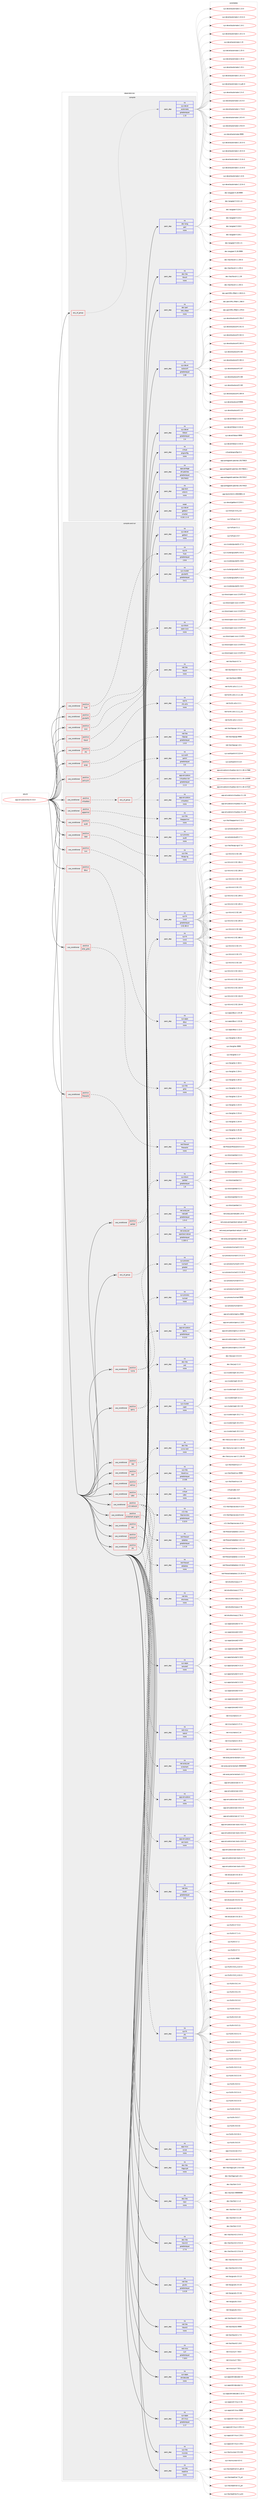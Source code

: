 digraph prolog {

# *************
# Graph options
# *************

newrank=true;
concentrate=true;
compound=true;
graph [rankdir=LR,fontname=Helvetica,fontsize=10,ranksep=1.5];#, ranksep=2.5, nodesep=0.2];
edge  [arrowhead=vee];
node  [fontname=Helvetica,fontsize=10];

# **********
# The ebuild
# **********

subgraph cluster_leftcol {
color=gray;
rank=same;
label=<<i>ebuild</i>>;
id [label="app-emulation/libvirt-3.6.0", color=red, width=4, href="../app-emulation/libvirt-3.6.0.svg"];
}

# ****************
# The dependencies
# ****************

subgraph cluster_midcol {
color=gray;
label=<<i>dependencies</i>>;
subgraph cluster_compile {
fillcolor="#eeeeee";
style=filled;
label=<<i>compile</i>>;
subgraph any426 {
dependency22662 [label=<<TABLE BORDER="0" CELLBORDER="1" CELLSPACING="0" CELLPADDING="4"><TR><TD CELLPADDING="10">any_of_group</TD></TR></TABLE>>, shape=none, color=red];subgraph pack16808 {
dependency22663 [label=<<TABLE BORDER="0" CELLBORDER="1" CELLSPACING="0" CELLPADDING="4" WIDTH="220"><TR><TD ROWSPAN="6" CELLPADDING="30">pack_dep</TD></TR><TR><TD WIDTH="110">no</TD></TR><TR><TD>sys-devel</TD></TR><TR><TD>automake</TD></TR><TR><TD>greaterequal</TD></TR><TR><TD>1.15</TD></TR></TABLE>>, shape=none, color=blue];
}
dependency22662:e -> dependency22663:w [weight=20,style="dotted",arrowhead="oinv"];
}
id:e -> dependency22662:w [weight=20,style="solid",arrowhead="vee"];
subgraph pack16809 {
dependency22664 [label=<<TABLE BORDER="0" CELLBORDER="1" CELLSPACING="0" CELLPADDING="4" WIDTH="220"><TR><TD ROWSPAN="6" CELLPADDING="30">pack_dep</TD></TR><TR><TD WIDTH="110">no</TD></TR><TR><TD>app-portage</TD></TR><TR><TD>elt-patches</TD></TR><TR><TD>greaterequal</TD></TR><TR><TD>20170422</TD></TR></TABLE>>, shape=none, color=blue];
}
id:e -> dependency22664:w [weight=20,style="solid",arrowhead="vee"];
subgraph pack16810 {
dependency22665 [label=<<TABLE BORDER="0" CELLBORDER="1" CELLSPACING="0" CELLPADDING="4" WIDTH="220"><TR><TD ROWSPAN="6" CELLPADDING="30">pack_dep</TD></TR><TR><TD WIDTH="110">no</TD></TR><TR><TD>app-text</TD></TR><TR><TD>xhtml1</TD></TR><TR><TD>none</TD></TR><TR><TD></TD></TR></TABLE>>, shape=none, color=blue];
}
id:e -> dependency22665:w [weight=20,style="solid",arrowhead="vee"];
subgraph pack16811 {
dependency22666 [label=<<TABLE BORDER="0" CELLBORDER="1" CELLSPACING="0" CELLPADDING="4" WIDTH="220"><TR><TD ROWSPAN="6" CELLPADDING="30">pack_dep</TD></TR><TR><TD WIDTH="110">no</TD></TR><TR><TD>dev-lang</TD></TR><TR><TD>perl</TD></TR><TR><TD>none</TD></TR><TR><TD></TD></TR></TABLE>>, shape=none, color=blue];
}
id:e -> dependency22666:w [weight=20,style="solid",arrowhead="vee"];
subgraph pack16812 {
dependency22667 [label=<<TABLE BORDER="0" CELLBORDER="1" CELLSPACING="0" CELLPADDING="4" WIDTH="220"><TR><TD ROWSPAN="6" CELLPADDING="30">pack_dep</TD></TR><TR><TD WIDTH="110">no</TD></TR><TR><TD>dev-libs</TD></TR><TR><TD>libxslt</TD></TR><TR><TD>none</TD></TR><TR><TD></TD></TR></TABLE>>, shape=none, color=blue];
}
id:e -> dependency22667:w [weight=20,style="solid",arrowhead="vee"];
subgraph pack16813 {
dependency22668 [label=<<TABLE BORDER="0" CELLBORDER="1" CELLSPACING="0" CELLPADDING="4" WIDTH="220"><TR><TD ROWSPAN="6" CELLPADDING="30">pack_dep</TD></TR><TR><TD WIDTH="110">no</TD></TR><TR><TD>dev-perl</TD></TR><TR><TD>XML-XPath</TD></TR><TR><TD>none</TD></TR><TR><TD></TD></TR></TABLE>>, shape=none, color=blue];
}
id:e -> dependency22668:w [weight=20,style="solid",arrowhead="vee"];
subgraph pack16814 {
dependency22669 [label=<<TABLE BORDER="0" CELLBORDER="1" CELLSPACING="0" CELLPADDING="4" WIDTH="220"><TR><TD ROWSPAN="6" CELLPADDING="30">pack_dep</TD></TR><TR><TD WIDTH="110">no</TD></TR><TR><TD>sys-devel</TD></TR><TR><TD>autoconf</TD></TR><TR><TD>greaterequal</TD></TR><TR><TD>2.69</TD></TR></TABLE>>, shape=none, color=blue];
}
id:e -> dependency22669:w [weight=20,style="solid",arrowhead="vee"];
subgraph pack16815 {
dependency22670 [label=<<TABLE BORDER="0" CELLBORDER="1" CELLSPACING="0" CELLPADDING="4" WIDTH="220"><TR><TD ROWSPAN="6" CELLPADDING="30">pack_dep</TD></TR><TR><TD WIDTH="110">no</TD></TR><TR><TD>sys-devel</TD></TR><TR><TD>libtool</TD></TR><TR><TD>greaterequal</TD></TR><TR><TD>2.4</TD></TR></TABLE>>, shape=none, color=blue];
}
id:e -> dependency22670:w [weight=20,style="solid",arrowhead="vee"];
subgraph pack16816 {
dependency22671 [label=<<TABLE BORDER="0" CELLBORDER="1" CELLSPACING="0" CELLPADDING="4" WIDTH="220"><TR><TD ROWSPAN="6" CELLPADDING="30">pack_dep</TD></TR><TR><TD WIDTH="110">no</TD></TR><TR><TD>virtual</TD></TR><TR><TD>pkgconfig</TD></TR><TR><TD>none</TD></TR><TR><TD></TD></TR></TABLE>>, shape=none, color=blue];
}
id:e -> dependency22671:w [weight=20,style="solid",arrowhead="vee"];
subgraph pack16817 {
dependency22672 [label=<<TABLE BORDER="0" CELLBORDER="1" CELLSPACING="0" CELLPADDING="4" WIDTH="220"><TR><TD ROWSPAN="6" CELLPADDING="30">pack_dep</TD></TR><TR><TD WIDTH="110">weak</TD></TR><TR><TD>sys-devel</TD></TR><TR><TD>gettext</TD></TR><TR><TD>smaller</TD></TR><TR><TD>0.18.1.1-r3</TD></TR></TABLE>>, shape=none, color=blue];
}
id:e -> dependency22672:w [weight=20,style="solid",arrowhead="vee"];
}
subgraph cluster_compileandrun {
fillcolor="#eeeeee";
style=filled;
label=<<i>compile and run</i>>;
subgraph any427 {
dependency22673 [label=<<TABLE BORDER="0" CELLBORDER="1" CELLSPACING="0" CELLPADDING="4"><TR><TD CELLPADDING="10">any_of_group</TD></TR></TABLE>>, shape=none, color=red];subgraph pack16818 {
dependency22674 [label=<<TABLE BORDER="0" CELLBORDER="1" CELLSPACING="0" CELLPADDING="4" WIDTH="220"><TR><TD ROWSPAN="6" CELLPADDING="30">pack_dep</TD></TR><TR><TD WIDTH="110">no</TD></TR><TR><TD>net-analyzer</TD></TR><TR><TD>netcat6</TD></TR><TR><TD>greaterequal</TD></TR><TR><TD>1.0-r2</TD></TR></TABLE>>, shape=none, color=blue];
}
dependency22673:e -> dependency22674:w [weight=20,style="dotted",arrowhead="oinv"];
subgraph pack16819 {
dependency22675 [label=<<TABLE BORDER="0" CELLBORDER="1" CELLSPACING="0" CELLPADDING="4" WIDTH="220"><TR><TD ROWSPAN="6" CELLPADDING="30">pack_dep</TD></TR><TR><TD WIDTH="110">no</TD></TR><TR><TD>net-analyzer</TD></TR><TR><TD>openbsd-netcat</TD></TR><TR><TD>greaterequal</TD></TR><TR><TD>1.105-r1</TD></TR></TABLE>>, shape=none, color=blue];
}
dependency22673:e -> dependency22675:w [weight=20,style="dotted",arrowhead="oinv"];
}
id:e -> dependency22673:w [weight=20,style="solid",arrowhead="odotvee"];
subgraph cond5424 {
dependency22676 [label=<<TABLE BORDER="0" CELLBORDER="1" CELLSPACING="0" CELLPADDING="4"><TR><TD ROWSPAN="3" CELLPADDING="10">use_conditional</TD></TR><TR><TD>positive</TD></TR><TR><TD>apparmor</TD></TR></TABLE>>, shape=none, color=red];
subgraph pack16820 {
dependency22677 [label=<<TABLE BORDER="0" CELLBORDER="1" CELLSPACING="0" CELLPADDING="4" WIDTH="220"><TR><TD ROWSPAN="6" CELLPADDING="30">pack_dep</TD></TR><TR><TD WIDTH="110">no</TD></TR><TR><TD>sys-libs</TD></TR><TR><TD>libapparmor</TD></TR><TR><TD>none</TD></TR><TR><TD></TD></TR></TABLE>>, shape=none, color=blue];
}
dependency22676:e -> dependency22677:w [weight=20,style="dashed",arrowhead="vee"];
}
id:e -> dependency22676:w [weight=20,style="solid",arrowhead="odotvee"];
subgraph cond5425 {
dependency22678 [label=<<TABLE BORDER="0" CELLBORDER="1" CELLSPACING="0" CELLPADDING="4"><TR><TD ROWSPAN="3" CELLPADDING="10">use_conditional</TD></TR><TR><TD>positive</TD></TR><TR><TD>audit</TD></TR></TABLE>>, shape=none, color=red];
subgraph pack16821 {
dependency22679 [label=<<TABLE BORDER="0" CELLBORDER="1" CELLSPACING="0" CELLPADDING="4" WIDTH="220"><TR><TD ROWSPAN="6" CELLPADDING="30">pack_dep</TD></TR><TR><TD WIDTH="110">no</TD></TR><TR><TD>sys-process</TD></TR><TR><TD>audit</TD></TR><TR><TD>none</TD></TR><TR><TD></TD></TR></TABLE>>, shape=none, color=blue];
}
dependency22678:e -> dependency22679:w [weight=20,style="dashed",arrowhead="vee"];
}
id:e -> dependency22678:w [weight=20,style="solid",arrowhead="odotvee"];
subgraph cond5426 {
dependency22680 [label=<<TABLE BORDER="0" CELLBORDER="1" CELLSPACING="0" CELLPADDING="4"><TR><TD ROWSPAN="3" CELLPADDING="10">use_conditional</TD></TR><TR><TD>positive</TD></TR><TR><TD>caps</TD></TR></TABLE>>, shape=none, color=red];
subgraph pack16822 {
dependency22681 [label=<<TABLE BORDER="0" CELLBORDER="1" CELLSPACING="0" CELLPADDING="4" WIDTH="220"><TR><TD ROWSPAN="6" CELLPADDING="30">pack_dep</TD></TR><TR><TD WIDTH="110">no</TD></TR><TR><TD>sys-libs</TD></TR><TR><TD>libcap-ng</TD></TR><TR><TD>none</TD></TR><TR><TD></TD></TR></TABLE>>, shape=none, color=blue];
}
dependency22680:e -> dependency22681:w [weight=20,style="dashed",arrowhead="vee"];
}
id:e -> dependency22680:w [weight=20,style="solid",arrowhead="odotvee"];
subgraph cond5427 {
dependency22682 [label=<<TABLE BORDER="0" CELLBORDER="1" CELLSPACING="0" CELLPADDING="4"><TR><TD ROWSPAN="3" CELLPADDING="10">use_conditional</TD></TR><TR><TD>positive</TD></TR><TR><TD>dbus</TD></TR></TABLE>>, shape=none, color=red];
subgraph pack16823 {
dependency22683 [label=<<TABLE BORDER="0" CELLBORDER="1" CELLSPACING="0" CELLPADDING="4" WIDTH="220"><TR><TD ROWSPAN="6" CELLPADDING="30">pack_dep</TD></TR><TR><TD WIDTH="110">no</TD></TR><TR><TD>sys-apps</TD></TR><TR><TD>dbus</TD></TR><TR><TD>none</TD></TR><TR><TD></TD></TR></TABLE>>, shape=none, color=blue];
}
dependency22682:e -> dependency22683:w [weight=20,style="dashed",arrowhead="vee"];
}
id:e -> dependency22682:w [weight=20,style="solid",arrowhead="odotvee"];
subgraph cond5428 {
dependency22684 [label=<<TABLE BORDER="0" CELLBORDER="1" CELLSPACING="0" CELLPADDING="4"><TR><TD ROWSPAN="3" CELLPADDING="10">use_conditional</TD></TR><TR><TD>positive</TD></TR><TR><TD>elibc_glibc</TD></TR></TABLE>>, shape=none, color=red];
subgraph pack16824 {
dependency22685 [label=<<TABLE BORDER="0" CELLBORDER="1" CELLSPACING="0" CELLPADDING="4" WIDTH="220"><TR><TD ROWSPAN="6" CELLPADDING="30">pack_dep</TD></TR><TR><TD WIDTH="110">no</TD></TR><TR><TD>sys-libs</TD></TR><TR><TD>glibc</TD></TR><TR><TD>none</TD></TR><TR><TD></TD></TR></TABLE>>, shape=none, color=blue];
}
dependency22684:e -> dependency22685:w [weight=20,style="dashed",arrowhead="vee"];
}
id:e -> dependency22684:w [weight=20,style="solid",arrowhead="odotvee"];
subgraph cond5429 {
dependency22686 [label=<<TABLE BORDER="0" CELLBORDER="1" CELLSPACING="0" CELLPADDING="4"><TR><TD ROWSPAN="3" CELLPADDING="10">use_conditional</TD></TR><TR><TD>positive</TD></TR><TR><TD>firewalld</TD></TR></TABLE>>, shape=none, color=red];
subgraph pack16825 {
dependency22687 [label=<<TABLE BORDER="0" CELLBORDER="1" CELLSPACING="0" CELLPADDING="4" WIDTH="220"><TR><TD ROWSPAN="6" CELLPADDING="30">pack_dep</TD></TR><TR><TD WIDTH="110">no</TD></TR><TR><TD>net-firewall</TD></TR><TR><TD>firewalld</TD></TR><TR><TD>none</TD></TR><TR><TD></TD></TR></TABLE>>, shape=none, color=blue];
}
dependency22686:e -> dependency22687:w [weight=20,style="dashed",arrowhead="vee"];
}
id:e -> dependency22686:w [weight=20,style="solid",arrowhead="odotvee"];
subgraph cond5430 {
dependency22688 [label=<<TABLE BORDER="0" CELLBORDER="1" CELLSPACING="0" CELLPADDING="4"><TR><TD ROWSPAN="3" CELLPADDING="10">use_conditional</TD></TR><TR><TD>positive</TD></TR><TR><TD>fuse</TD></TR></TABLE>>, shape=none, color=red];
subgraph pack16826 {
dependency22689 [label=<<TABLE BORDER="0" CELLBORDER="1" CELLSPACING="0" CELLPADDING="4" WIDTH="220"><TR><TD ROWSPAN="6" CELLPADDING="30">pack_dep</TD></TR><TR><TD WIDTH="110">no</TD></TR><TR><TD>sys-fs</TD></TR><TR><TD>fuse</TD></TR><TR><TD>greaterequal</TD></TR><TR><TD>2.8.6</TD></TR></TABLE>>, shape=none, color=blue];
}
dependency22688:e -> dependency22689:w [weight=20,style="dashed",arrowhead="vee"];
}
id:e -> dependency22688:w [weight=20,style="solid",arrowhead="odotvee"];
subgraph cond5431 {
dependency22690 [label=<<TABLE BORDER="0" CELLBORDER="1" CELLSPACING="0" CELLPADDING="4"><TR><TD ROWSPAN="3" CELLPADDING="10">use_conditional</TD></TR><TR><TD>positive</TD></TR><TR><TD>glusterfs</TD></TR></TABLE>>, shape=none, color=red];
subgraph pack16827 {
dependency22691 [label=<<TABLE BORDER="0" CELLBORDER="1" CELLSPACING="0" CELLPADDING="4" WIDTH="220"><TR><TD ROWSPAN="6" CELLPADDING="30">pack_dep</TD></TR><TR><TD WIDTH="110">no</TD></TR><TR><TD>sys-cluster</TD></TR><TR><TD>glusterfs</TD></TR><TR><TD>greaterequal</TD></TR><TR><TD>3.4.1</TD></TR></TABLE>>, shape=none, color=blue];
}
dependency22690:e -> dependency22691:w [weight=20,style="dashed",arrowhead="vee"];
}
id:e -> dependency22690:w [weight=20,style="solid",arrowhead="odotvee"];
subgraph cond5432 {
dependency22692 [label=<<TABLE BORDER="0" CELLBORDER="1" CELLSPACING="0" CELLPADDING="4"><TR><TD ROWSPAN="3" CELLPADDING="10">use_conditional</TD></TR><TR><TD>positive</TD></TR><TR><TD>iscsi</TD></TR></TABLE>>, shape=none, color=red];
subgraph pack16828 {
dependency22693 [label=<<TABLE BORDER="0" CELLBORDER="1" CELLSPACING="0" CELLPADDING="4" WIDTH="220"><TR><TD ROWSPAN="6" CELLPADDING="30">pack_dep</TD></TR><TR><TD WIDTH="110">no</TD></TR><TR><TD>sys-block</TD></TR><TR><TD>open-iscsi</TD></TR><TR><TD>none</TD></TR><TR><TD></TD></TR></TABLE>>, shape=none, color=blue];
}
dependency22692:e -> dependency22693:w [weight=20,style="dashed",arrowhead="vee"];
}
id:e -> dependency22692:w [weight=20,style="solid",arrowhead="odotvee"];
subgraph cond5433 {
dependency22694 [label=<<TABLE BORDER="0" CELLBORDER="1" CELLSPACING="0" CELLPADDING="4"><TR><TD ROWSPAN="3" CELLPADDING="10">use_conditional</TD></TR><TR><TD>positive</TD></TR><TR><TD>libssh</TD></TR></TABLE>>, shape=none, color=red];
subgraph pack16829 {
dependency22695 [label=<<TABLE BORDER="0" CELLBORDER="1" CELLSPACING="0" CELLPADDING="4" WIDTH="220"><TR><TD ROWSPAN="6" CELLPADDING="30">pack_dep</TD></TR><TR><TD WIDTH="110">no</TD></TR><TR><TD>net-libs</TD></TR><TR><TD>libssh</TD></TR><TR><TD>none</TD></TR><TR><TD></TD></TR></TABLE>>, shape=none, color=blue];
}
dependency22694:e -> dependency22695:w [weight=20,style="dashed",arrowhead="vee"];
}
id:e -> dependency22694:w [weight=20,style="solid",arrowhead="odotvee"];
subgraph cond5434 {
dependency22696 [label=<<TABLE BORDER="0" CELLBORDER="1" CELLSPACING="0" CELLPADDING="4"><TR><TD ROWSPAN="3" CELLPADDING="10">use_conditional</TD></TR><TR><TD>positive</TD></TR><TR><TD>lvm</TD></TR></TABLE>>, shape=none, color=red];
subgraph pack16830 {
dependency22697 [label=<<TABLE BORDER="0" CELLBORDER="1" CELLSPACING="0" CELLPADDING="4" WIDTH="220"><TR><TD ROWSPAN="6" CELLPADDING="30">pack_dep</TD></TR><TR><TD WIDTH="110">no</TD></TR><TR><TD>sys-fs</TD></TR><TR><TD>lvm2</TD></TR><TR><TD>greaterequal</TD></TR><TR><TD>2.02.48-r2</TD></TR></TABLE>>, shape=none, color=blue];
}
dependency22696:e -> dependency22697:w [weight=20,style="dashed",arrowhead="vee"];
}
id:e -> dependency22696:w [weight=20,style="solid",arrowhead="odotvee"];
subgraph cond5435 {
dependency22698 [label=<<TABLE BORDER="0" CELLBORDER="1" CELLSPACING="0" CELLPADDING="4"><TR><TD ROWSPAN="3" CELLPADDING="10">use_conditional</TD></TR><TR><TD>positive</TD></TR><TR><TD>nfs</TD></TR></TABLE>>, shape=none, color=red];
subgraph pack16831 {
dependency22699 [label=<<TABLE BORDER="0" CELLBORDER="1" CELLSPACING="0" CELLPADDING="4" WIDTH="220"><TR><TD ROWSPAN="6" CELLPADDING="30">pack_dep</TD></TR><TR><TD WIDTH="110">no</TD></TR><TR><TD>net-fs</TD></TR><TR><TD>nfs-utils</TD></TR><TR><TD>none</TD></TR><TR><TD></TD></TR></TABLE>>, shape=none, color=blue];
}
dependency22698:e -> dependency22699:w [weight=20,style="dashed",arrowhead="vee"];
}
id:e -> dependency22698:w [weight=20,style="solid",arrowhead="odotvee"];
subgraph cond5436 {
dependency22700 [label=<<TABLE BORDER="0" CELLBORDER="1" CELLSPACING="0" CELLPADDING="4"><TR><TD ROWSPAN="3" CELLPADDING="10">use_conditional</TD></TR><TR><TD>positive</TD></TR><TR><TD>numa</TD></TR></TABLE>>, shape=none, color=red];
subgraph pack16832 {
dependency22701 [label=<<TABLE BORDER="0" CELLBORDER="1" CELLSPACING="0" CELLPADDING="4" WIDTH="220"><TR><TD ROWSPAN="6" CELLPADDING="30">pack_dep</TD></TR><TR><TD WIDTH="110">no</TD></TR><TR><TD>sys-process</TD></TR><TR><TD>numactl</TD></TR><TR><TD>greater</TD></TR><TR><TD>2.0.2</TD></TR></TABLE>>, shape=none, color=blue];
}
dependency22700:e -> dependency22701:w [weight=20,style="dashed",arrowhead="vee"];
subgraph pack16833 {
dependency22702 [label=<<TABLE BORDER="0" CELLBORDER="1" CELLSPACING="0" CELLPADDING="4" WIDTH="220"><TR><TD ROWSPAN="6" CELLPADDING="30">pack_dep</TD></TR><TR><TD WIDTH="110">no</TD></TR><TR><TD>sys-process</TD></TR><TR><TD>numad</TD></TR><TR><TD>none</TD></TR><TR><TD></TD></TR></TABLE>>, shape=none, color=blue];
}
dependency22700:e -> dependency22702:w [weight=20,style="dashed",arrowhead="vee"];
}
id:e -> dependency22700:w [weight=20,style="solid",arrowhead="odotvee"];
subgraph cond5437 {
dependency22703 [label=<<TABLE BORDER="0" CELLBORDER="1" CELLSPACING="0" CELLPADDING="4"><TR><TD ROWSPAN="3" CELLPADDING="10">use_conditional</TD></TR><TR><TD>positive</TD></TR><TR><TD>parted</TD></TR></TABLE>>, shape=none, color=red];
subgraph pack16834 {
dependency22704 [label=<<TABLE BORDER="0" CELLBORDER="1" CELLSPACING="0" CELLPADDING="4" WIDTH="220"><TR><TD ROWSPAN="6" CELLPADDING="30">pack_dep</TD></TR><TR><TD WIDTH="110">no</TD></TR><TR><TD>sys-block</TD></TR><TR><TD>parted</TD></TR><TR><TD>greaterequal</TD></TR><TR><TD>1.8</TD></TR></TABLE>>, shape=none, color=blue];
}
dependency22703:e -> dependency22704:w [weight=20,style="dashed",arrowhead="vee"];
subgraph pack16835 {
dependency22705 [label=<<TABLE BORDER="0" CELLBORDER="1" CELLSPACING="0" CELLPADDING="4" WIDTH="220"><TR><TD ROWSPAN="6" CELLPADDING="30">pack_dep</TD></TR><TR><TD WIDTH="110">no</TD></TR><TR><TD>sys-fs</TD></TR><TR><TD>lvm2</TD></TR><TR><TD>none</TD></TR><TR><TD></TD></TR></TABLE>>, shape=none, color=blue];
}
dependency22703:e -> dependency22705:w [weight=20,style="dashed",arrowhead="vee"];
}
id:e -> dependency22703:w [weight=20,style="solid",arrowhead="odotvee"];
subgraph cond5438 {
dependency22706 [label=<<TABLE BORDER="0" CELLBORDER="1" CELLSPACING="0" CELLPADDING="4"><TR><TD ROWSPAN="3" CELLPADDING="10">use_conditional</TD></TR><TR><TD>positive</TD></TR><TR><TD>pcap</TD></TR></TABLE>>, shape=none, color=red];
subgraph pack16836 {
dependency22707 [label=<<TABLE BORDER="0" CELLBORDER="1" CELLSPACING="0" CELLPADDING="4" WIDTH="220"><TR><TD ROWSPAN="6" CELLPADDING="30">pack_dep</TD></TR><TR><TD WIDTH="110">no</TD></TR><TR><TD>net-libs</TD></TR><TR><TD>libpcap</TD></TR><TR><TD>greaterequal</TD></TR><TR><TD>1.0.0</TD></TR></TABLE>>, shape=none, color=blue];
}
dependency22706:e -> dependency22707:w [weight=20,style="dashed",arrowhead="vee"];
}
id:e -> dependency22706:w [weight=20,style="solid",arrowhead="odotvee"];
subgraph cond5439 {
dependency22708 [label=<<TABLE BORDER="0" CELLBORDER="1" CELLSPACING="0" CELLPADDING="4"><TR><TD ROWSPAN="3" CELLPADDING="10">use_conditional</TD></TR><TR><TD>positive</TD></TR><TR><TD>policykit</TD></TR></TABLE>>, shape=none, color=red];
subgraph pack16837 {
dependency22709 [label=<<TABLE BORDER="0" CELLBORDER="1" CELLSPACING="0" CELLPADDING="4" WIDTH="220"><TR><TD ROWSPAN="6" CELLPADDING="30">pack_dep</TD></TR><TR><TD WIDTH="110">no</TD></TR><TR><TD>sys-auth</TD></TR><TR><TD>polkit</TD></TR><TR><TD>greaterequal</TD></TR><TR><TD>0.9</TD></TR></TABLE>>, shape=none, color=blue];
}
dependency22708:e -> dependency22709:w [weight=20,style="dashed",arrowhead="vee"];
}
id:e -> dependency22708:w [weight=20,style="solid",arrowhead="odotvee"];
subgraph cond5440 {
dependency22710 [label=<<TABLE BORDER="0" CELLBORDER="1" CELLSPACING="0" CELLPADDING="4"><TR><TD ROWSPAN="3" CELLPADDING="10">use_conditional</TD></TR><TR><TD>positive</TD></TR><TR><TD>qemu</TD></TR></TABLE>>, shape=none, color=red];
subgraph pack16838 {
dependency22711 [label=<<TABLE BORDER="0" CELLBORDER="1" CELLSPACING="0" CELLPADDING="4" WIDTH="220"><TR><TD ROWSPAN="6" CELLPADDING="30">pack_dep</TD></TR><TR><TD WIDTH="110">no</TD></TR><TR><TD>app-emulation</TD></TR><TR><TD>qemu</TD></TR><TR><TD>greaterequal</TD></TR><TR><TD>0.13.0</TD></TR></TABLE>>, shape=none, color=blue];
}
dependency22710:e -> dependency22711:w [weight=20,style="dashed",arrowhead="vee"];
subgraph pack16839 {
dependency22712 [label=<<TABLE BORDER="0" CELLBORDER="1" CELLSPACING="0" CELLPADDING="4" WIDTH="220"><TR><TD ROWSPAN="6" CELLPADDING="30">pack_dep</TD></TR><TR><TD WIDTH="110">no</TD></TR><TR><TD>dev-libs</TD></TR><TR><TD>yajl</TD></TR><TR><TD>none</TD></TR><TR><TD></TD></TR></TABLE>>, shape=none, color=blue];
}
dependency22710:e -> dependency22712:w [weight=20,style="dashed",arrowhead="vee"];
}
id:e -> dependency22710:w [weight=20,style="solid",arrowhead="odotvee"];
subgraph cond5441 {
dependency22713 [label=<<TABLE BORDER="0" CELLBORDER="1" CELLSPACING="0" CELLPADDING="4"><TR><TD ROWSPAN="3" CELLPADDING="10">use_conditional</TD></TR><TR><TD>positive</TD></TR><TR><TD>rbd</TD></TR></TABLE>>, shape=none, color=red];
subgraph pack16840 {
dependency22714 [label=<<TABLE BORDER="0" CELLBORDER="1" CELLSPACING="0" CELLPADDING="4" WIDTH="220"><TR><TD ROWSPAN="6" CELLPADDING="30">pack_dep</TD></TR><TR><TD WIDTH="110">no</TD></TR><TR><TD>sys-cluster</TD></TR><TR><TD>ceph</TD></TR><TR><TD>none</TD></TR><TR><TD></TD></TR></TABLE>>, shape=none, color=blue];
}
dependency22713:e -> dependency22714:w [weight=20,style="dashed",arrowhead="vee"];
}
id:e -> dependency22713:w [weight=20,style="solid",arrowhead="odotvee"];
subgraph cond5442 {
dependency22715 [label=<<TABLE BORDER="0" CELLBORDER="1" CELLSPACING="0" CELLPADDING="4"><TR><TD ROWSPAN="3" CELLPADDING="10">use_conditional</TD></TR><TR><TD>positive</TD></TR><TR><TD>sasl</TD></TR></TABLE>>, shape=none, color=red];
subgraph pack16841 {
dependency22716 [label=<<TABLE BORDER="0" CELLBORDER="1" CELLSPACING="0" CELLPADDING="4" WIDTH="220"><TR><TD ROWSPAN="6" CELLPADDING="30">pack_dep</TD></TR><TR><TD WIDTH="110">no</TD></TR><TR><TD>dev-libs</TD></TR><TR><TD>cyrus-sasl</TD></TR><TR><TD>none</TD></TR><TR><TD></TD></TR></TABLE>>, shape=none, color=blue];
}
dependency22715:e -> dependency22716:w [weight=20,style="dashed",arrowhead="vee"];
}
id:e -> dependency22715:w [weight=20,style="solid",arrowhead="odotvee"];
subgraph cond5443 {
dependency22717 [label=<<TABLE BORDER="0" CELLBORDER="1" CELLSPACING="0" CELLPADDING="4"><TR><TD ROWSPAN="3" CELLPADDING="10">use_conditional</TD></TR><TR><TD>positive</TD></TR><TR><TD>selinux</TD></TR></TABLE>>, shape=none, color=red];
subgraph pack16842 {
dependency22718 [label=<<TABLE BORDER="0" CELLBORDER="1" CELLSPACING="0" CELLPADDING="4" WIDTH="220"><TR><TD ROWSPAN="6" CELLPADDING="30">pack_dep</TD></TR><TR><TD WIDTH="110">no</TD></TR><TR><TD>sys-libs</TD></TR><TR><TD>libselinux</TD></TR><TR><TD>greaterequal</TD></TR><TR><TD>2.0.85</TD></TR></TABLE>>, shape=none, color=blue];
}
dependency22717:e -> dependency22718:w [weight=20,style="dashed",arrowhead="vee"];
}
id:e -> dependency22717:w [weight=20,style="solid",arrowhead="odotvee"];
subgraph cond5444 {
dependency22719 [label=<<TABLE BORDER="0" CELLBORDER="1" CELLSPACING="0" CELLPADDING="4"><TR><TD ROWSPAN="3" CELLPADDING="10">use_conditional</TD></TR><TR><TD>positive</TD></TR><TR><TD>udev</TD></TR></TABLE>>, shape=none, color=red];
subgraph pack16843 {
dependency22720 [label=<<TABLE BORDER="0" CELLBORDER="1" CELLSPACING="0" CELLPADDING="4" WIDTH="220"><TR><TD ROWSPAN="6" CELLPADDING="30">pack_dep</TD></TR><TR><TD WIDTH="110">no</TD></TR><TR><TD>virtual</TD></TR><TR><TD>udev</TD></TR><TR><TD>none</TD></TR><TR><TD></TD></TR></TABLE>>, shape=none, color=blue];
}
dependency22719:e -> dependency22720:w [weight=20,style="dashed",arrowhead="vee"];
subgraph pack16844 {
dependency22721 [label=<<TABLE BORDER="0" CELLBORDER="1" CELLSPACING="0" CELLPADDING="4" WIDTH="220"><TR><TD ROWSPAN="6" CELLPADDING="30">pack_dep</TD></TR><TR><TD WIDTH="110">no</TD></TR><TR><TD>x11-libs</TD></TR><TR><TD>libpciaccess</TD></TR><TR><TD>greaterequal</TD></TR><TR><TD>0.10.9</TD></TR></TABLE>>, shape=none, color=blue];
}
dependency22719:e -> dependency22721:w [weight=20,style="dashed",arrowhead="vee"];
}
id:e -> dependency22719:w [weight=20,style="solid",arrowhead="odotvee"];
subgraph cond5445 {
dependency22722 [label=<<TABLE BORDER="0" CELLBORDER="1" CELLSPACING="0" CELLPADDING="4"><TR><TD ROWSPAN="3" CELLPADDING="10">use_conditional</TD></TR><TR><TD>positive</TD></TR><TR><TD>virt-network</TD></TR></TABLE>>, shape=none, color=red];
subgraph pack16845 {
dependency22723 [label=<<TABLE BORDER="0" CELLBORDER="1" CELLSPACING="0" CELLPADDING="4" WIDTH="220"><TR><TD ROWSPAN="6" CELLPADDING="30">pack_dep</TD></TR><TR><TD WIDTH="110">no</TD></TR><TR><TD>net-dns</TD></TR><TR><TD>dnsmasq</TD></TR><TR><TD>none</TD></TR><TR><TD></TD></TR></TABLE>>, shape=none, color=blue];
}
dependency22722:e -> dependency22723:w [weight=20,style="dashed",arrowhead="vee"];
subgraph pack16846 {
dependency22724 [label=<<TABLE BORDER="0" CELLBORDER="1" CELLSPACING="0" CELLPADDING="4" WIDTH="220"><TR><TD ROWSPAN="6" CELLPADDING="30">pack_dep</TD></TR><TR><TD WIDTH="110">no</TD></TR><TR><TD>net-firewall</TD></TR><TR><TD>ebtables</TD></TR><TR><TD>none</TD></TR><TR><TD></TD></TR></TABLE>>, shape=none, color=blue];
}
dependency22722:e -> dependency22724:w [weight=20,style="dashed",arrowhead="vee"];
subgraph pack16847 {
dependency22725 [label=<<TABLE BORDER="0" CELLBORDER="1" CELLSPACING="0" CELLPADDING="4" WIDTH="220"><TR><TD ROWSPAN="6" CELLPADDING="30">pack_dep</TD></TR><TR><TD WIDTH="110">no</TD></TR><TR><TD>net-firewall</TD></TR><TR><TD>iptables</TD></TR><TR><TD>greaterequal</TD></TR><TR><TD>1.4.10</TD></TR></TABLE>>, shape=none, color=blue];
}
dependency22722:e -> dependency22725:w [weight=20,style="dashed",arrowhead="vee"];
subgraph pack16848 {
dependency22726 [label=<<TABLE BORDER="0" CELLBORDER="1" CELLSPACING="0" CELLPADDING="4" WIDTH="220"><TR><TD ROWSPAN="6" CELLPADDING="30">pack_dep</TD></TR><TR><TD WIDTH="110">no</TD></TR><TR><TD>net-misc</TD></TR><TR><TD>radvd</TD></TR><TR><TD>none</TD></TR><TR><TD></TD></TR></TABLE>>, shape=none, color=blue];
}
dependency22722:e -> dependency22726:w [weight=20,style="dashed",arrowhead="vee"];
subgraph pack16849 {
dependency22727 [label=<<TABLE BORDER="0" CELLBORDER="1" CELLSPACING="0" CELLPADDING="4" WIDTH="220"><TR><TD ROWSPAN="6" CELLPADDING="30">pack_dep</TD></TR><TR><TD WIDTH="110">no</TD></TR><TR><TD>sys-apps</TD></TR><TR><TD>iproute2</TD></TR><TR><TD>none</TD></TR><TR><TD></TD></TR></TABLE>>, shape=none, color=blue];
}
dependency22722:e -> dependency22727:w [weight=20,style="dashed",arrowhead="vee"];
}
id:e -> dependency22722:w [weight=20,style="solid",arrowhead="odotvee"];
subgraph cond5446 {
dependency22728 [label=<<TABLE BORDER="0" CELLBORDER="1" CELLSPACING="0" CELLPADDING="4"><TR><TD ROWSPAN="3" CELLPADDING="10">use_conditional</TD></TR><TR><TD>positive</TD></TR><TR><TD>virtualbox</TD></TR></TABLE>>, shape=none, color=red];
subgraph any428 {
dependency22729 [label=<<TABLE BORDER="0" CELLBORDER="1" CELLSPACING="0" CELLPADDING="4"><TR><TD CELLPADDING="10">any_of_group</TD></TR></TABLE>>, shape=none, color=red];subgraph pack16850 {
dependency22730 [label=<<TABLE BORDER="0" CELLBORDER="1" CELLSPACING="0" CELLPADDING="4" WIDTH="220"><TR><TD ROWSPAN="6" CELLPADDING="30">pack_dep</TD></TR><TR><TD WIDTH="110">no</TD></TR><TR><TD>app-emulation</TD></TR><TR><TD>virtualbox</TD></TR><TR><TD>none</TD></TR><TR><TD></TD></TR></TABLE>>, shape=none, color=blue];
}
dependency22729:e -> dependency22730:w [weight=20,style="dotted",arrowhead="oinv"];
subgraph pack16851 {
dependency22731 [label=<<TABLE BORDER="0" CELLBORDER="1" CELLSPACING="0" CELLPADDING="4" WIDTH="220"><TR><TD ROWSPAN="6" CELLPADDING="30">pack_dep</TD></TR><TR><TD WIDTH="110">no</TD></TR><TR><TD>app-emulation</TD></TR><TR><TD>virtualbox-bin</TD></TR><TR><TD>greaterequal</TD></TR><TR><TD>2.2.0</TD></TR></TABLE>>, shape=none, color=blue];
}
dependency22729:e -> dependency22731:w [weight=20,style="dotted",arrowhead="oinv"];
}
dependency22728:e -> dependency22729:w [weight=20,style="dashed",arrowhead="vee"];
}
id:e -> dependency22728:w [weight=20,style="solid",arrowhead="odotvee"];
subgraph cond5447 {
dependency22732 [label=<<TABLE BORDER="0" CELLBORDER="1" CELLSPACING="0" CELLPADDING="4"><TR><TD ROWSPAN="3" CELLPADDING="10">use_conditional</TD></TR><TR><TD>positive</TD></TR><TR><TD>wireshark-plugins</TD></TR></TABLE>>, shape=none, color=red];
subgraph pack16852 {
dependency22733 [label=<<TABLE BORDER="0" CELLBORDER="1" CELLSPACING="0" CELLPADDING="4" WIDTH="220"><TR><TD ROWSPAN="6" CELLPADDING="30">pack_dep</TD></TR><TR><TD WIDTH="110">no</TD></TR><TR><TD>net-analyzer</TD></TR><TR><TD>wireshark</TD></TR><TR><TD>none</TD></TR><TR><TD></TD></TR></TABLE>>, shape=none, color=blue];
}
dependency22732:e -> dependency22733:w [weight=20,style="dashed",arrowhead="vee"];
}
id:e -> dependency22732:w [weight=20,style="solid",arrowhead="odotvee"];
subgraph cond5448 {
dependency22734 [label=<<TABLE BORDER="0" CELLBORDER="1" CELLSPACING="0" CELLPADDING="4"><TR><TD ROWSPAN="3" CELLPADDING="10">use_conditional</TD></TR><TR><TD>positive</TD></TR><TR><TD>xen</TD></TR></TABLE>>, shape=none, color=red];
subgraph pack16853 {
dependency22735 [label=<<TABLE BORDER="0" CELLBORDER="1" CELLSPACING="0" CELLPADDING="4" WIDTH="220"><TR><TD ROWSPAN="6" CELLPADDING="30">pack_dep</TD></TR><TR><TD WIDTH="110">no</TD></TR><TR><TD>app-emulation</TD></TR><TR><TD>xen</TD></TR><TR><TD>none</TD></TR><TR><TD></TD></TR></TABLE>>, shape=none, color=blue];
}
dependency22734:e -> dependency22735:w [weight=20,style="dashed",arrowhead="vee"];
subgraph pack16854 {
dependency22736 [label=<<TABLE BORDER="0" CELLBORDER="1" CELLSPACING="0" CELLPADDING="4" WIDTH="220"><TR><TD ROWSPAN="6" CELLPADDING="30">pack_dep</TD></TR><TR><TD WIDTH="110">no</TD></TR><TR><TD>app-emulation</TD></TR><TR><TD>xen-tools</TD></TR><TR><TD>none</TD></TR><TR><TD></TD></TR></TABLE>>, shape=none, color=blue];
}
dependency22734:e -> dependency22736:w [weight=20,style="dashed",arrowhead="vee"];
}
id:e -> dependency22734:w [weight=20,style="solid",arrowhead="odotvee"];
subgraph cond5449 {
dependency22737 [label=<<TABLE BORDER="0" CELLBORDER="1" CELLSPACING="0" CELLPADDING="4"><TR><TD ROWSPAN="3" CELLPADDING="10">use_conditional</TD></TR><TR><TD>positive</TD></TR><TR><TD>zeroconf</TD></TR></TABLE>>, shape=none, color=red];
subgraph pack16855 {
dependency22738 [label=<<TABLE BORDER="0" CELLBORDER="1" CELLSPACING="0" CELLPADDING="4" WIDTH="220"><TR><TD ROWSPAN="6" CELLPADDING="30">pack_dep</TD></TR><TR><TD WIDTH="110">no</TD></TR><TR><TD>net-dns</TD></TR><TR><TD>avahi</TD></TR><TR><TD>greaterequal</TD></TR><TR><TD>0.6</TD></TR></TABLE>>, shape=none, color=blue];
}
dependency22737:e -> dependency22738:w [weight=20,style="dashed",arrowhead="vee"];
}
id:e -> dependency22737:w [weight=20,style="solid",arrowhead="odotvee"];
subgraph cond5450 {
dependency22739 [label=<<TABLE BORDER="0" CELLBORDER="1" CELLSPACING="0" CELLPADDING="4"><TR><TD ROWSPAN="3" CELLPADDING="10">use_conditional</TD></TR><TR><TD>positive</TD></TR><TR><TD>zfs</TD></TR></TABLE>>, shape=none, color=red];
subgraph pack16856 {
dependency22740 [label=<<TABLE BORDER="0" CELLBORDER="1" CELLSPACING="0" CELLPADDING="4" WIDTH="220"><TR><TD ROWSPAN="6" CELLPADDING="30">pack_dep</TD></TR><TR><TD WIDTH="110">no</TD></TR><TR><TD>sys-fs</TD></TR><TR><TD>zfs</TD></TR><TR><TD>none</TD></TR><TR><TD></TD></TR></TABLE>>, shape=none, color=blue];
}
dependency22739:e -> dependency22740:w [weight=20,style="dashed",arrowhead="vee"];
}
id:e -> dependency22739:w [weight=20,style="solid",arrowhead="odotvee"];
subgraph pack16857 {
dependency22741 [label=<<TABLE BORDER="0" CELLBORDER="1" CELLSPACING="0" CELLPADDING="4" WIDTH="220"><TR><TD ROWSPAN="6" CELLPADDING="30">pack_dep</TD></TR><TR><TD WIDTH="110">no</TD></TR><TR><TD>app-misc</TD></TR><TR><TD>scrub</TD></TR><TR><TD>none</TD></TR><TR><TD></TD></TR></TABLE>>, shape=none, color=blue];
}
id:e -> dependency22741:w [weight=20,style="solid",arrowhead="odotvee"];
subgraph pack16858 {
dependency22742 [label=<<TABLE BORDER="0" CELLBORDER="1" CELLSPACING="0" CELLPADDING="4" WIDTH="220"><TR><TD ROWSPAN="6" CELLPADDING="30">pack_dep</TD></TR><TR><TD WIDTH="110">no</TD></TR><TR><TD>dev-libs</TD></TR><TR><TD>libgcrypt</TD></TR><TR><TD>none</TD></TR><TR><TD></TD></TR></TABLE>>, shape=none, color=blue];
}
id:e -> dependency22742:w [weight=20,style="solid",arrowhead="odotvee"];
subgraph pack16859 {
dependency22743 [label=<<TABLE BORDER="0" CELLBORDER="1" CELLSPACING="0" CELLPADDING="4" WIDTH="220"><TR><TD ROWSPAN="6" CELLPADDING="30">pack_dep</TD></TR><TR><TD WIDTH="110">no</TD></TR><TR><TD>dev-libs</TD></TR><TR><TD>libnl</TD></TR><TR><TD>none</TD></TR><TR><TD></TD></TR></TABLE>>, shape=none, color=blue];
}
id:e -> dependency22743:w [weight=20,style="solid",arrowhead="odotvee"];
subgraph pack16860 {
dependency22744 [label=<<TABLE BORDER="0" CELLBORDER="1" CELLSPACING="0" CELLPADDING="4" WIDTH="220"><TR><TD ROWSPAN="6" CELLPADDING="30">pack_dep</TD></TR><TR><TD WIDTH="110">no</TD></TR><TR><TD>dev-libs</TD></TR><TR><TD>libxml2</TD></TR><TR><TD>greaterequal</TD></TR><TR><TD>2.7.6</TD></TR></TABLE>>, shape=none, color=blue];
}
id:e -> dependency22744:w [weight=20,style="solid",arrowhead="odotvee"];
subgraph pack16861 {
dependency22745 [label=<<TABLE BORDER="0" CELLBORDER="1" CELLSPACING="0" CELLPADDING="4" WIDTH="220"><TR><TD ROWSPAN="6" CELLPADDING="30">pack_dep</TD></TR><TR><TD WIDTH="110">no</TD></TR><TR><TD>net-libs</TD></TR><TR><TD>gnutls</TD></TR><TR><TD>greaterequal</TD></TR><TR><TD>1.0.25</TD></TR></TABLE>>, shape=none, color=blue];
}
id:e -> dependency22745:w [weight=20,style="solid",arrowhead="odotvee"];
subgraph pack16862 {
dependency22746 [label=<<TABLE BORDER="0" CELLBORDER="1" CELLSPACING="0" CELLPADDING="4" WIDTH="220"><TR><TD ROWSPAN="6" CELLPADDING="30">pack_dep</TD></TR><TR><TD WIDTH="110">no</TD></TR><TR><TD>net-libs</TD></TR><TR><TD>libssh2</TD></TR><TR><TD>none</TD></TR><TR><TD></TD></TR></TABLE>>, shape=none, color=blue];
}
id:e -> dependency22746:w [weight=20,style="solid",arrowhead="odotvee"];
subgraph pack16863 {
dependency22747 [label=<<TABLE BORDER="0" CELLBORDER="1" CELLSPACING="0" CELLPADDING="4" WIDTH="220"><TR><TD ROWSPAN="6" CELLPADDING="30">pack_dep</TD></TR><TR><TD WIDTH="110">no</TD></TR><TR><TD>net-misc</TD></TR><TR><TD>curl</TD></TR><TR><TD>greaterequal</TD></TR><TR><TD>7.18.0</TD></TR></TABLE>>, shape=none, color=blue];
}
id:e -> dependency22747:w [weight=20,style="solid",arrowhead="odotvee"];
subgraph pack16864 {
dependency22748 [label=<<TABLE BORDER="0" CELLBORDER="1" CELLSPACING="0" CELLPADDING="4" WIDTH="220"><TR><TD ROWSPAN="6" CELLPADDING="30">pack_dep</TD></TR><TR><TD WIDTH="110">no</TD></TR><TR><TD>sys-apps</TD></TR><TR><TD>dmidecode</TD></TR><TR><TD>none</TD></TR><TR><TD></TD></TR></TABLE>>, shape=none, color=blue];
}
id:e -> dependency22748:w [weight=20,style="solid",arrowhead="odotvee"];
subgraph pack16865 {
dependency22749 [label=<<TABLE BORDER="0" CELLBORDER="1" CELLSPACING="0" CELLPADDING="4" WIDTH="220"><TR><TD ROWSPAN="6" CELLPADDING="30">pack_dep</TD></TR><TR><TD WIDTH="110">no</TD></TR><TR><TD>sys-apps</TD></TR><TR><TD>util-linux</TD></TR><TR><TD>greaterequal</TD></TR><TR><TD>2.17</TD></TR></TABLE>>, shape=none, color=blue];
}
id:e -> dependency22749:w [weight=20,style="solid",arrowhead="odotvee"];
subgraph pack16866 {
dependency22750 [label=<<TABLE BORDER="0" CELLBORDER="1" CELLSPACING="0" CELLPADDING="4" WIDTH="220"><TR><TD ROWSPAN="6" CELLPADDING="30">pack_dep</TD></TR><TR><TD WIDTH="110">no</TD></TR><TR><TD>sys-devel</TD></TR><TR><TD>gettext</TD></TR><TR><TD>none</TD></TR><TR><TD></TD></TR></TABLE>>, shape=none, color=blue];
}
id:e -> dependency22750:w [weight=20,style="solid",arrowhead="odotvee"];
subgraph pack16867 {
dependency22751 [label=<<TABLE BORDER="0" CELLBORDER="1" CELLSPACING="0" CELLPADDING="4" WIDTH="220"><TR><TD ROWSPAN="6" CELLPADDING="30">pack_dep</TD></TR><TR><TD WIDTH="110">no</TD></TR><TR><TD>sys-libs</TD></TR><TR><TD>ncurses</TD></TR><TR><TD>none</TD></TR><TR><TD></TD></TR></TABLE>>, shape=none, color=blue];
}
id:e -> dependency22751:w [weight=20,style="solid",arrowhead="odotvee"];
subgraph pack16868 {
dependency22752 [label=<<TABLE BORDER="0" CELLBORDER="1" CELLSPACING="0" CELLPADDING="4" WIDTH="220"><TR><TD ROWSPAN="6" CELLPADDING="30">pack_dep</TD></TR><TR><TD WIDTH="110">no</TD></TR><TR><TD>sys-libs</TD></TR><TR><TD>readline</TD></TR><TR><TD>none</TD></TR><TR><TD></TD></TR></TABLE>>, shape=none, color=blue];
}
id:e -> dependency22752:w [weight=20,style="solid",arrowhead="odotvee"];
}
subgraph cluster_run {
fillcolor="#eeeeee";
style=filled;
label=<<i>run</i>>;
}
}

# **************
# The candidates
# **************

subgraph cluster_choices {
rank=same;
color=gray;
label=<<i>candidates</i>>;

subgraph choice16808 {
color=black;
nodesep=1;
choice11512111545100101118101108479711711611110997107101454946494846514511449 [label="sys-devel/automake-1.10.3-r1", color=red, width=4,href="../sys-devel/automake-1.10.3-r1.svg"];
choice11512111545100101118101108479711711611110997107101454946494846514511450 [label="sys-devel/automake-1.10.3-r2", color=red, width=4,href="../sys-devel/automake-1.10.3-r2.svg"];
choice11512111545100101118101108479711711611110997107101454946494946544511449 [label="sys-devel/automake-1.11.6-r1", color=red, width=4,href="../sys-devel/automake-1.11.6-r1.svg"];
choice11512111545100101118101108479711711611110997107101454946494946544511450 [label="sys-devel/automake-1.11.6-r2", color=red, width=4,href="../sys-devel/automake-1.11.6-r2.svg"];
choice1151211154510010111810110847971171161111099710710145494649504654 [label="sys-devel/automake-1.12.6", color=red, width=4,href="../sys-devel/automake-1.12.6.svg"];
choice11512111545100101118101108479711711611110997107101454946495046544511449 [label="sys-devel/automake-1.12.6-r1", color=red, width=4,href="../sys-devel/automake-1.12.6-r1.svg"];
choice1151211154510010111810110847971171161111099710710145494649514652 [label="sys-devel/automake-1.13.4", color=red, width=4,href="../sys-devel/automake-1.13.4.svg"];
choice11512111545100101118101108479711711611110997107101454946495146524511449 [label="sys-devel/automake-1.13.4-r1", color=red, width=4,href="../sys-devel/automake-1.13.4-r1.svg"];
choice1151211154510010111810110847971171161111099710710145494649524649 [label="sys-devel/automake-1.14.1", color=red, width=4,href="../sys-devel/automake-1.14.1.svg"];
choice11512111545100101118101108479711711611110997107101454946495246494511449 [label="sys-devel/automake-1.14.1-r1", color=red, width=4,href="../sys-devel/automake-1.14.1-r1.svg"];
choice115121115451001011181011084797117116111109971071014549464953 [label="sys-devel/automake-1.15", color=red, width=4,href="../sys-devel/automake-1.15.svg"];
choice1151211154510010111810110847971171161111099710710145494649534511449 [label="sys-devel/automake-1.15-r1", color=red, width=4,href="../sys-devel/automake-1.15-r1.svg"];
choice1151211154510010111810110847971171161111099710710145494649534511450 [label="sys-devel/automake-1.15-r2", color=red, width=4,href="../sys-devel/automake-1.15-r2.svg"];
choice1151211154510010111810110847971171161111099710710145494649534649 [label="sys-devel/automake-1.15.1", color=red, width=4,href="../sys-devel/automake-1.15.1.svg"];
choice11512111545100101118101108479711711611110997107101454946495346494511449 [label="sys-devel/automake-1.15.1-r1", color=red, width=4,href="../sys-devel/automake-1.15.1-r1.svg"];
choice115121115451001011181011084797117116111109971071014549465295112544511450 [label="sys-devel/automake-1.4_p6-r2", color=red, width=4,href="../sys-devel/automake-1.4_p6-r2.svg"];
choice11512111545100101118101108479711711611110997107101454946534511450 [label="sys-devel/automake-1.5-r2", color=red, width=4,href="../sys-devel/automake-1.5-r2.svg"];
choice115121115451001011181011084797117116111109971071014549465446514511450 [label="sys-devel/automake-1.6.3-r2", color=red, width=4,href="../sys-devel/automake-1.6.3-r2.svg"];
choice115121115451001011181011084797117116111109971071014549465546574511451 [label="sys-devel/automake-1.7.9-r3", color=red, width=4,href="../sys-devel/automake-1.7.9-r3.svg"];
choice115121115451001011181011084797117116111109971071014549465646534511453 [label="sys-devel/automake-1.8.5-r5", color=red, width=4,href="../sys-devel/automake-1.8.5-r5.svg"];
choice115121115451001011181011084797117116111109971071014549465746544511452 [label="sys-devel/automake-1.9.6-r4", color=red, width=4,href="../sys-devel/automake-1.9.6-r4.svg"];
choice115121115451001011181011084797117116111109971071014557575757 [label="sys-devel/automake-9999", color=red, width=4,href="../sys-devel/automake-9999.svg"];
dependency22663:e -> choice11512111545100101118101108479711711611110997107101454946494846514511449:w [style=dotted,weight="100"];
dependency22663:e -> choice11512111545100101118101108479711711611110997107101454946494846514511450:w [style=dotted,weight="100"];
dependency22663:e -> choice11512111545100101118101108479711711611110997107101454946494946544511449:w [style=dotted,weight="100"];
dependency22663:e -> choice11512111545100101118101108479711711611110997107101454946494946544511450:w [style=dotted,weight="100"];
dependency22663:e -> choice1151211154510010111810110847971171161111099710710145494649504654:w [style=dotted,weight="100"];
dependency22663:e -> choice11512111545100101118101108479711711611110997107101454946495046544511449:w [style=dotted,weight="100"];
dependency22663:e -> choice1151211154510010111810110847971171161111099710710145494649514652:w [style=dotted,weight="100"];
dependency22663:e -> choice11512111545100101118101108479711711611110997107101454946495146524511449:w [style=dotted,weight="100"];
dependency22663:e -> choice1151211154510010111810110847971171161111099710710145494649524649:w [style=dotted,weight="100"];
dependency22663:e -> choice11512111545100101118101108479711711611110997107101454946495246494511449:w [style=dotted,weight="100"];
dependency22663:e -> choice115121115451001011181011084797117116111109971071014549464953:w [style=dotted,weight="100"];
dependency22663:e -> choice1151211154510010111810110847971171161111099710710145494649534511449:w [style=dotted,weight="100"];
dependency22663:e -> choice1151211154510010111810110847971171161111099710710145494649534511450:w [style=dotted,weight="100"];
dependency22663:e -> choice1151211154510010111810110847971171161111099710710145494649534649:w [style=dotted,weight="100"];
dependency22663:e -> choice11512111545100101118101108479711711611110997107101454946495346494511449:w [style=dotted,weight="100"];
dependency22663:e -> choice115121115451001011181011084797117116111109971071014549465295112544511450:w [style=dotted,weight="100"];
dependency22663:e -> choice11512111545100101118101108479711711611110997107101454946534511450:w [style=dotted,weight="100"];
dependency22663:e -> choice115121115451001011181011084797117116111109971071014549465446514511450:w [style=dotted,weight="100"];
dependency22663:e -> choice115121115451001011181011084797117116111109971071014549465546574511451:w [style=dotted,weight="100"];
dependency22663:e -> choice115121115451001011181011084797117116111109971071014549465646534511453:w [style=dotted,weight="100"];
dependency22663:e -> choice115121115451001011181011084797117116111109971071014549465746544511452:w [style=dotted,weight="100"];
dependency22663:e -> choice115121115451001011181011084797117116111109971071014557575757:w [style=dotted,weight="100"];
}
subgraph choice16809 {
color=black;
nodesep=1;
choice97112112451121111141169710310147101108116451129711699104101115455048495548514955 [label="app-portage/elt-patches-20170317", color=red, width=4,href="../app-portage/elt-patches-20170317.svg"];
choice97112112451121111141169710310147101108116451129711699104101115455048495548525050 [label="app-portage/elt-patches-20170422", color=red, width=4,href="../app-portage/elt-patches-20170422.svg"];
choice97112112451121111141169710310147101108116451129711699104101115455048495548564953 [label="app-portage/elt-patches-20170815", color=red, width=4,href="../app-portage/elt-patches-20170815.svg"];
choice971121124511211111411697103101471011081164511297116991041011154550484955485650544649 [label="app-portage/elt-patches-20170826.1", color=red, width=4,href="../app-portage/elt-patches-20170826.1.svg"];
dependency22664:e -> choice97112112451121111141169710310147101108116451129711699104101115455048495548514955:w [style=dotted,weight="100"];
dependency22664:e -> choice97112112451121111141169710310147101108116451129711699104101115455048495548525050:w [style=dotted,weight="100"];
dependency22664:e -> choice97112112451121111141169710310147101108116451129711699104101115455048495548564953:w [style=dotted,weight="100"];
dependency22664:e -> choice971121124511211111411697103101471011081164511297116991041011154550484955485650544649:w [style=dotted,weight="100"];
}
subgraph choice16810 {
color=black;
nodesep=1;
choice971121124511610112011647120104116109108494550484850485648494511452 [label="app-text/xhtml1-20020801-r4", color=red, width=4,href="../app-text/xhtml1-20020801-r4.svg"];
dependency22665:e -> choice971121124511610112011647120104116109108494550484850485648494511452:w [style=dotted,weight="100"];
}
subgraph choice16811 {
color=black;
nodesep=1;
choice100101118451089711010347112101114108455346505246494511450 [label="dev-lang/perl-5.24.1-r2", color=red, width=4,href="../dev-lang/perl-5.24.1-r2.svg"];
choice10010111845108971101034711210111410845534650524650 [label="dev-lang/perl-5.24.2", color=red, width=4,href="../dev-lang/perl-5.24.2.svg"];
choice10010111845108971101034711210111410845534650524651 [label="dev-lang/perl-5.24.3", color=red, width=4,href="../dev-lang/perl-5.24.3.svg"];
choice10010111845108971101034711210111410845534650544648 [label="dev-lang/perl-5.26.0", color=red, width=4,href="../dev-lang/perl-5.26.0.svg"];
choice10010111845108971101034711210111410845534650544649 [label="dev-lang/perl-5.26.1", color=red, width=4,href="../dev-lang/perl-5.26.1.svg"];
choice100101118451089711010347112101114108455346505446494511449 [label="dev-lang/perl-5.26.1-r1", color=red, width=4,href="../dev-lang/perl-5.26.1-r1.svg"];
choice10010111845108971101034711210111410845534650544657575757 [label="dev-lang/perl-5.26.9999", color=red, width=4,href="../dev-lang/perl-5.26.9999.svg"];
choice10010111845108971101034711210111410845534650564657575757 [label="dev-lang/perl-5.28.9999", color=red, width=4,href="../dev-lang/perl-5.28.9999.svg"];
dependency22666:e -> choice100101118451089711010347112101114108455346505246494511450:w [style=dotted,weight="100"];
dependency22666:e -> choice10010111845108971101034711210111410845534650524650:w [style=dotted,weight="100"];
dependency22666:e -> choice10010111845108971101034711210111410845534650524651:w [style=dotted,weight="100"];
dependency22666:e -> choice10010111845108971101034711210111410845534650544648:w [style=dotted,weight="100"];
dependency22666:e -> choice10010111845108971101034711210111410845534650544649:w [style=dotted,weight="100"];
dependency22666:e -> choice100101118451089711010347112101114108455346505446494511449:w [style=dotted,weight="100"];
dependency22666:e -> choice10010111845108971101034711210111410845534650544657575757:w [style=dotted,weight="100"];
dependency22666:e -> choice10010111845108971101034711210111410845534650564657575757:w [style=dotted,weight="100"];
}
subgraph choice16812 {
color=black;
nodesep=1;
choice10010111845108105981154710810598120115108116454946494650574511449 [label="dev-libs/libxslt-1.1.29-r1", color=red, width=4,href="../dev-libs/libxslt-1.1.29-r1.svg"];
choice1001011184510810598115471081059812011510811645494649465148 [label="dev-libs/libxslt-1.1.30", color=red, width=4,href="../dev-libs/libxslt-1.1.30.svg"];
choice10010111845108105981154710810598120115108116454946494651484511449 [label="dev-libs/libxslt-1.1.30-r1", color=red, width=4,href="../dev-libs/libxslt-1.1.30-r1.svg"];
choice10010111845108105981154710810598120115108116454946494651484511450 [label="dev-libs/libxslt-1.1.30-r2", color=red, width=4,href="../dev-libs/libxslt-1.1.30-r2.svg"];
dependency22667:e -> choice10010111845108105981154710810598120115108116454946494650574511449:w [style=dotted,weight="100"];
dependency22667:e -> choice1001011184510810598115471081059812011510811645494649465148:w [style=dotted,weight="100"];
dependency22667:e -> choice10010111845108105981154710810598120115108116454946494651484511449:w [style=dotted,weight="100"];
dependency22667:e -> choice10010111845108105981154710810598120115108116454946494651484511450:w [style=dotted,weight="100"];
}
subgraph choice16813 {
color=black;
nodesep=1;
choice10010111845112101114108478877764588809711610445494649514846484511449 [label="dev-perl/XML-XPath-1.130.0-r1", color=red, width=4,href="../dev-perl/XML-XPath-1.130.0-r1.svg"];
choice1001011184511210111410847887776458880971161044549465154484648 [label="dev-perl/XML-XPath-1.360.0", color=red, width=4,href="../dev-perl/XML-XPath-1.360.0.svg"];
choice1001011184511210111410847887776458880971161044549465155484648 [label="dev-perl/XML-XPath-1.370.0", color=red, width=4,href="../dev-perl/XML-XPath-1.370.0.svg"];
dependency22668:e -> choice10010111845112101114108478877764588809711610445494649514846484511449:w [style=dotted,weight="100"];
dependency22668:e -> choice1001011184511210111410847887776458880971161044549465154484648:w [style=dotted,weight="100"];
dependency22668:e -> choice1001011184511210111410847887776458880971161044549465155484648:w [style=dotted,weight="100"];
}
subgraph choice16814 {
color=black;
nodesep=1;
choice115121115451001011181011084797117116111991111101024550464951 [label="sys-devel/autoconf-2.13", color=red, width=4,href="../sys-devel/autoconf-2.13.svg"];
choice1151211154510010111810110847971171161119911111010245504653574511455 [label="sys-devel/autoconf-2.59-r7", color=red, width=4,href="../sys-devel/autoconf-2.59-r7.svg"];
choice1151211154510010111810110847971171161119911111010245504654494511450 [label="sys-devel/autoconf-2.61-r2", color=red, width=4,href="../sys-devel/autoconf-2.61-r2.svg"];
choice1151211154510010111810110847971171161119911111010245504654504511449 [label="sys-devel/autoconf-2.62-r1", color=red, width=4,href="../sys-devel/autoconf-2.62-r1.svg"];
choice1151211154510010111810110847971171161119911111010245504654514511449 [label="sys-devel/autoconf-2.63-r1", color=red, width=4,href="../sys-devel/autoconf-2.63-r1.svg"];
choice115121115451001011181011084797117116111991111101024550465452 [label="sys-devel/autoconf-2.64", color=red, width=4,href="../sys-devel/autoconf-2.64.svg"];
choice1151211154510010111810110847971171161119911111010245504654534511449 [label="sys-devel/autoconf-2.65-r1", color=red, width=4,href="../sys-devel/autoconf-2.65-r1.svg"];
choice115121115451001011181011084797117116111991111101024550465455 [label="sys-devel/autoconf-2.67", color=red, width=4,href="../sys-devel/autoconf-2.67.svg"];
choice115121115451001011181011084797117116111991111101024550465456 [label="sys-devel/autoconf-2.68", color=red, width=4,href="../sys-devel/autoconf-2.68.svg"];
choice115121115451001011181011084797117116111991111101024550465457 [label="sys-devel/autoconf-2.69", color=red, width=4,href="../sys-devel/autoconf-2.69.svg"];
choice1151211154510010111810110847971171161119911111010245504654574511452 [label="sys-devel/autoconf-2.69-r4", color=red, width=4,href="../sys-devel/autoconf-2.69-r4.svg"];
choice115121115451001011181011084797117116111991111101024557575757 [label="sys-devel/autoconf-9999", color=red, width=4,href="../sys-devel/autoconf-9999.svg"];
dependency22669:e -> choice115121115451001011181011084797117116111991111101024550464951:w [style=dotted,weight="100"];
dependency22669:e -> choice1151211154510010111810110847971171161119911111010245504653574511455:w [style=dotted,weight="100"];
dependency22669:e -> choice1151211154510010111810110847971171161119911111010245504654494511450:w [style=dotted,weight="100"];
dependency22669:e -> choice1151211154510010111810110847971171161119911111010245504654504511449:w [style=dotted,weight="100"];
dependency22669:e -> choice1151211154510010111810110847971171161119911111010245504654514511449:w [style=dotted,weight="100"];
dependency22669:e -> choice115121115451001011181011084797117116111991111101024550465452:w [style=dotted,weight="100"];
dependency22669:e -> choice1151211154510010111810110847971171161119911111010245504654534511449:w [style=dotted,weight="100"];
dependency22669:e -> choice115121115451001011181011084797117116111991111101024550465455:w [style=dotted,weight="100"];
dependency22669:e -> choice115121115451001011181011084797117116111991111101024550465456:w [style=dotted,weight="100"];
dependency22669:e -> choice115121115451001011181011084797117116111991111101024550465457:w [style=dotted,weight="100"];
dependency22669:e -> choice1151211154510010111810110847971171161119911111010245504654574511452:w [style=dotted,weight="100"];
dependency22669:e -> choice115121115451001011181011084797117116111991111101024557575757:w [style=dotted,weight="100"];
}
subgraph choice16815 {
color=black;
nodesep=1;
choice1151211154510010111810110847108105981161111111084550465246544511450 [label="sys-devel/libtool-2.4.6-r2", color=red, width=4,href="../sys-devel/libtool-2.4.6-r2.svg"];
choice1151211154510010111810110847108105981161111111084550465246544511451 [label="sys-devel/libtool-2.4.6-r3", color=red, width=4,href="../sys-devel/libtool-2.4.6-r3.svg"];
choice1151211154510010111810110847108105981161111111084550465246544511452 [label="sys-devel/libtool-2.4.6-r4", color=red, width=4,href="../sys-devel/libtool-2.4.6-r4.svg"];
choice1151211154510010111810110847108105981161111111084557575757 [label="sys-devel/libtool-9999", color=red, width=4,href="../sys-devel/libtool-9999.svg"];
dependency22670:e -> choice1151211154510010111810110847108105981161111111084550465246544511450:w [style=dotted,weight="100"];
dependency22670:e -> choice1151211154510010111810110847108105981161111111084550465246544511451:w [style=dotted,weight="100"];
dependency22670:e -> choice1151211154510010111810110847108105981161111111084550465246544511452:w [style=dotted,weight="100"];
dependency22670:e -> choice1151211154510010111810110847108105981161111111084557575757:w [style=dotted,weight="100"];
}
subgraph choice16816 {
color=black;
nodesep=1;
choice11810511411611797108471121071039911111010210510345484511449 [label="virtual/pkgconfig-0-r1", color=red, width=4,href="../virtual/pkgconfig-0-r1.svg"];
dependency22671:e -> choice11810511411611797108471121071039911111010210510345484511449:w [style=dotted,weight="100"];
}
subgraph choice16817 {
color=black;
nodesep=1;
choice1151211154510010111810110847103101116116101120116454846495746564649 [label="sys-devel/gettext-0.19.8.1", color=red, width=4,href="../sys-devel/gettext-0.19.8.1.svg"];
dependency22672:e -> choice1151211154510010111810110847103101116116101120116454846495746564649:w [style=dotted,weight="100"];
}
subgraph choice16818 {
color=black;
nodesep=1;
choice11010111645971109710812112210111447110101116999711654454946484511450 [label="net-analyzer/netcat6-1.0-r2", color=red, width=4,href="../net-analyzer/netcat6-1.0-r2.svg"];
dependency22674:e -> choice11010111645971109710812112210111447110101116999711654454946484511450:w [style=dotted,weight="100"];
}
subgraph choice16819 {
color=black;
nodesep=1;
choice1101011164597110971081211221011144711111210111098115100451101011169997116454946494853 [label="net-analyzer/openbsd-netcat-1.105", color=red, width=4,href="../net-analyzer/openbsd-netcat-1.105.svg"];
choice11010111645971109710812112210111447111112101110981151004511010111699971164549464948534511449 [label="net-analyzer/openbsd-netcat-1.105-r1", color=red, width=4,href="../net-analyzer/openbsd-netcat-1.105-r1.svg"];
choice11010111645971109710812112210111447111112101110981151004511010111699971164549465652 [label="net-analyzer/openbsd-netcat-1.84", color=red, width=4,href="../net-analyzer/openbsd-netcat-1.84.svg"];
dependency22675:e -> choice1101011164597110971081211221011144711111210111098115100451101011169997116454946494853:w [style=dotted,weight="100"];
dependency22675:e -> choice11010111645971109710812112210111447111112101110981151004511010111699971164549464948534511449:w [style=dotted,weight="100"];
dependency22675:e -> choice11010111645971109710812112210111447111112101110981151004511010111699971164549465652:w [style=dotted,weight="100"];
}
subgraph choice16820 {
color=black;
nodesep=1;
choice11512111545108105981154710810598971121129711410911111445504649494649 [label="sys-libs/libapparmor-2.11.1", color=red, width=4,href="../sys-libs/libapparmor-2.11.1.svg"];
dependency22677:e -> choice11512111545108105981154710810598971121129711410911111445504649494649:w [style=dotted,weight="100"];
}
subgraph choice16821 {
color=black;
nodesep=1;
choice11512111545112114111991011151154797117100105116455046544652 [label="sys-process/audit-2.6.4", color=red, width=4,href="../sys-process/audit-2.6.4.svg"];
choice11512111545112114111991011151154797117100105116455046554649 [label="sys-process/audit-2.7.1", color=red, width=4,href="../sys-process/audit-2.7.1.svg"];
dependency22679:e -> choice11512111545112114111991011151154797117100105116455046544652:w [style=dotted,weight="100"];
dependency22679:e -> choice11512111545112114111991011151154797117100105116455046554649:w [style=dotted,weight="100"];
}
subgraph choice16822 {
color=black;
nodesep=1;
choice11512111545108105981154710810598999711245110103454846554656 [label="sys-libs/libcap-ng-0.7.8", color=red, width=4,href="../sys-libs/libcap-ng-0.7.8.svg"];
dependency22681:e -> choice11512111545108105981154710810598999711245110103454846554656:w [style=dotted,weight="100"];
}
subgraph choice16823 {
color=black;
nodesep=1;
choice115121115459711211211547100981171154549464948464956 [label="sys-apps/dbus-1.10.18", color=red, width=4,href="../sys-apps/dbus-1.10.18.svg"];
choice115121115459711211211547100981171154549464948465052 [label="sys-apps/dbus-1.10.24", color=red, width=4,href="../sys-apps/dbus-1.10.24.svg"];
choice1151211154597112112115471009811711545494649504648 [label="sys-apps/dbus-1.12.0", color=red, width=4,href="../sys-apps/dbus-1.12.0.svg"];
dependency22683:e -> choice115121115459711211211547100981171154549464948464956:w [style=dotted,weight="100"];
dependency22683:e -> choice115121115459711211211547100981171154549464948465052:w [style=dotted,weight="100"];
dependency22683:e -> choice1151211154597112112115471009811711545494649504648:w [style=dotted,weight="100"];
}
subgraph choice16824 {
color=black;
nodesep=1;
choice11512111545108105981154710310810598994550464955 [label="sys-libs/glibc-2.17", color=red, width=4,href="../sys-libs/glibc-2.17.svg"];
choice115121115451081059811547103108105989945504649564511449 [label="sys-libs/glibc-2.18-r1", color=red, width=4,href="../sys-libs/glibc-2.18-r1.svg"];
choice115121115451081059811547103108105989945504649574511449 [label="sys-libs/glibc-2.19-r1", color=red, width=4,href="../sys-libs/glibc-2.19-r1.svg"];
choice115121115451081059811547103108105989945504650484511450 [label="sys-libs/glibc-2.20-r2", color=red, width=4,href="../sys-libs/glibc-2.20-r2.svg"];
choice115121115451081059811547103108105989945504650494511450 [label="sys-libs/glibc-2.21-r2", color=red, width=4,href="../sys-libs/glibc-2.21-r2.svg"];
choice115121115451081059811547103108105989945504650504511452 [label="sys-libs/glibc-2.22-r4", color=red, width=4,href="../sys-libs/glibc-2.22-r4.svg"];
choice115121115451081059811547103108105989945504650514511451 [label="sys-libs/glibc-2.23-r3", color=red, width=4,href="../sys-libs/glibc-2.23-r3.svg"];
choice115121115451081059811547103108105989945504650514511452 [label="sys-libs/glibc-2.23-r4", color=red, width=4,href="../sys-libs/glibc-2.23-r4.svg"];
choice115121115451081059811547103108105989945504650524511452 [label="sys-libs/glibc-2.24-r4", color=red, width=4,href="../sys-libs/glibc-2.24-r4.svg"];
choice115121115451081059811547103108105989945504650534511456 [label="sys-libs/glibc-2.25-r8", color=red, width=4,href="../sys-libs/glibc-2.25-r8.svg"];
choice115121115451081059811547103108105989945504650534511457 [label="sys-libs/glibc-2.25-r9", color=red, width=4,href="../sys-libs/glibc-2.25-r9.svg"];
choice115121115451081059811547103108105989945504650544511450 [label="sys-libs/glibc-2.26-r2", color=red, width=4,href="../sys-libs/glibc-2.26-r2.svg"];
choice11512111545108105981154710310810598994557575757 [label="sys-libs/glibc-9999", color=red, width=4,href="../sys-libs/glibc-9999.svg"];
dependency22685:e -> choice11512111545108105981154710310810598994550464955:w [style=dotted,weight="100"];
dependency22685:e -> choice115121115451081059811547103108105989945504649564511449:w [style=dotted,weight="100"];
dependency22685:e -> choice115121115451081059811547103108105989945504649574511449:w [style=dotted,weight="100"];
dependency22685:e -> choice115121115451081059811547103108105989945504650484511450:w [style=dotted,weight="100"];
dependency22685:e -> choice115121115451081059811547103108105989945504650494511450:w [style=dotted,weight="100"];
dependency22685:e -> choice115121115451081059811547103108105989945504650504511452:w [style=dotted,weight="100"];
dependency22685:e -> choice115121115451081059811547103108105989945504650514511451:w [style=dotted,weight="100"];
dependency22685:e -> choice115121115451081059811547103108105989945504650514511452:w [style=dotted,weight="100"];
dependency22685:e -> choice115121115451081059811547103108105989945504650524511452:w [style=dotted,weight="100"];
dependency22685:e -> choice115121115451081059811547103108105989945504650534511456:w [style=dotted,weight="100"];
dependency22685:e -> choice115121115451081059811547103108105989945504650534511457:w [style=dotted,weight="100"];
dependency22685:e -> choice115121115451081059811547103108105989945504650544511450:w [style=dotted,weight="100"];
dependency22685:e -> choice11512111545108105981154710310810598994557575757:w [style=dotted,weight="100"];
}
subgraph choice16825 {
color=black;
nodesep=1;
choice110101116451021051141011199710810847102105114101119971081081004548465246514651 [label="net-firewall/firewalld-0.4.3.3", color=red, width=4,href="../net-firewall/firewalld-0.4.3.3.svg"];
dependency22687:e -> choice110101116451021051141011199710810847102105114101119971081081004548465246514651:w [style=dotted,weight="100"];
}
subgraph choice16826 {
color=black;
nodesep=1;
choice1151211154510211547102117115101455046574655 [label="sys-fs/fuse-2.9.7", color=red, width=4,href="../sys-fs/fuse-2.9.7.svg"];
choice1151211154510211547102117115101455146484648951149951 [label="sys-fs/fuse-3.0.0_rc3", color=red, width=4,href="../sys-fs/fuse-3.0.0_rc3.svg"];
choice1151211154510211547102117115101455146494648 [label="sys-fs/fuse-3.1.0", color=red, width=4,href="../sys-fs/fuse-3.1.0.svg"];
choice1151211154510211547102117115101455146494649 [label="sys-fs/fuse-3.1.1", color=red, width=4,href="../sys-fs/fuse-3.1.1.svg"];
dependency22689:e -> choice1151211154510211547102117115101455046574655:w [style=dotted,weight="100"];
dependency22689:e -> choice1151211154510211547102117115101455146484648951149951:w [style=dotted,weight="100"];
dependency22689:e -> choice1151211154510211547102117115101455146494648:w [style=dotted,weight="100"];
dependency22689:e -> choice1151211154510211547102117115101455146494649:w [style=dotted,weight="100"];
}
subgraph choice16827 {
color=black;
nodesep=1;
choice11512111545991081171151161011144710310811711511610111410211545514649484649 [label="sys-cluster/glusterfs-3.10.1", color=red, width=4,href="../sys-cluster/glusterfs-3.10.1.svg"];
choice11512111545991081171151161011144710310811711511610111410211545514649504650 [label="sys-cluster/glusterfs-3.12.2", color=red, width=4,href="../sys-cluster/glusterfs-3.12.2.svg"];
choice115121115459910811711511610111447103108117115116101114102115455146544653 [label="sys-cluster/glusterfs-3.6.5", color=red, width=4,href="../sys-cluster/glusterfs-3.6.5.svg"];
choice115121115459910811711511610111447103108117115116101114102115455146554652 [label="sys-cluster/glusterfs-3.7.4", color=red, width=4,href="../sys-cluster/glusterfs-3.7.4.svg"];
choice11512111545991081171151161011144710310811711511610111410211545514656464949 [label="sys-cluster/glusterfs-3.8.11", color=red, width=4,href="../sys-cluster/glusterfs-3.8.11.svg"];
choice115121115459910811711511610111447103108117115116101114102115455146564654 [label="sys-cluster/glusterfs-3.8.6", color=red, width=4,href="../sys-cluster/glusterfs-3.8.6.svg"];
dependency22691:e -> choice11512111545991081171151161011144710310811711511610111410211545514649484649:w [style=dotted,weight="100"];
dependency22691:e -> choice11512111545991081171151161011144710310811711511610111410211545514649504650:w [style=dotted,weight="100"];
dependency22691:e -> choice115121115459910811711511610111447103108117115116101114102115455146544653:w [style=dotted,weight="100"];
dependency22691:e -> choice115121115459910811711511610111447103108117115116101114102115455146554652:w [style=dotted,weight="100"];
dependency22691:e -> choice11512111545991081171151161011144710310811711511610111410211545514656464949:w [style=dotted,weight="100"];
dependency22691:e -> choice115121115459910811711511610111447103108117115116101114102115455146564654:w [style=dotted,weight="100"];
}
subgraph choice16828 {
color=black;
nodesep=1;
choice11512111545981081119910747111112101110451051159911510545504648465655504511450 [label="sys-block/open-iscsi-2.0.872-r2", color=red, width=4,href="../sys-block/open-iscsi-2.0.872-r2.svg"];
choice11512111545981081119910747111112101110451051159911510545504648465655504511451 [label="sys-block/open-iscsi-2.0.872-r3", color=red, width=4,href="../sys-block/open-iscsi-2.0.872-r3.svg"];
choice1151211154598108111991074711111210111045105115991151054550464846565551 [label="sys-block/open-iscsi-2.0.873", color=red, width=4,href="../sys-block/open-iscsi-2.0.873.svg"];
choice11512111545981081119910747111112101110451051159911510545504648465655514511449 [label="sys-block/open-iscsi-2.0.873-r1", color=red, width=4,href="../sys-block/open-iscsi-2.0.873-r1.svg"];
choice11512111545981081119910747111112101110451051159911510545504648465655514511450 [label="sys-block/open-iscsi-2.0.873-r2", color=red, width=4,href="../sys-block/open-iscsi-2.0.873-r2.svg"];
choice11512111545981081119910747111112101110451051159911510545504648465655514511451 [label="sys-block/open-iscsi-2.0.873-r3", color=red, width=4,href="../sys-block/open-iscsi-2.0.873-r3.svg"];
choice1151211154598108111991074711111210111045105115991151054550464846565552 [label="sys-block/open-iscsi-2.0.874", color=red, width=4,href="../sys-block/open-iscsi-2.0.874.svg"];
choice11512111545981081119910747111112101110451051159911510545504648465655524511449 [label="sys-block/open-iscsi-2.0.874-r1", color=red, width=4,href="../sys-block/open-iscsi-2.0.874-r1.svg"];
dependency22693:e -> choice11512111545981081119910747111112101110451051159911510545504648465655504511450:w [style=dotted,weight="100"];
dependency22693:e -> choice11512111545981081119910747111112101110451051159911510545504648465655504511451:w [style=dotted,weight="100"];
dependency22693:e -> choice1151211154598108111991074711111210111045105115991151054550464846565551:w [style=dotted,weight="100"];
dependency22693:e -> choice11512111545981081119910747111112101110451051159911510545504648465655514511449:w [style=dotted,weight="100"];
dependency22693:e -> choice11512111545981081119910747111112101110451051159911510545504648465655514511450:w [style=dotted,weight="100"];
dependency22693:e -> choice11512111545981081119910747111112101110451051159911510545504648465655514511451:w [style=dotted,weight="100"];
dependency22693:e -> choice1151211154598108111991074711111210111045105115991151054550464846565552:w [style=dotted,weight="100"];
dependency22693:e -> choice11512111545981081119910747111112101110451051159911510545504648465655524511449:w [style=dotted,weight="100"];
}
subgraph choice16829 {
color=black;
nodesep=1;
choice11010111645108105981154710810598115115104454846554652 [label="net-libs/libssh-0.7.4", color=red, width=4,href="../net-libs/libssh-0.7.4.svg"];
choice110101116451081059811547108105981151151044548465546534511449 [label="net-libs/libssh-0.7.5-r1", color=red, width=4,href="../net-libs/libssh-0.7.5-r1.svg"];
choice110101116451081059811547108105981151151044557575757 [label="net-libs/libssh-9999", color=red, width=4,href="../net-libs/libssh-9999.svg"];
dependency22695:e -> choice11010111645108105981154710810598115115104454846554652:w [style=dotted,weight="100"];
dependency22695:e -> choice110101116451081059811547108105981151151044548465546534511449:w [style=dotted,weight="100"];
dependency22695:e -> choice110101116451081059811547108105981151151044557575757:w [style=dotted,weight="100"];
}
subgraph choice16830 {
color=black;
nodesep=1;
choice115121115451021154710811810950455046485046494954 [label="sys-fs/lvm2-2.02.116", color=red, width=4,href="../sys-fs/lvm2-2.02.116.svg"];
choice1151211154510211547108118109504550464850464949544511449 [label="sys-fs/lvm2-2.02.116-r1", color=red, width=4,href="../sys-fs/lvm2-2.02.116-r1.svg"];
choice1151211154510211547108118109504550464850464949544511450 [label="sys-fs/lvm2-2.02.116-r2", color=red, width=4,href="../sys-fs/lvm2-2.02.116-r2.svg"];
choice1151211154510211547108118109504550464850464949544511452 [label="sys-fs/lvm2-2.02.116-r4", color=red, width=4,href="../sys-fs/lvm2-2.02.116-r4.svg"];
choice1151211154510211547108118109504550464850464949544511453 [label="sys-fs/lvm2-2.02.116-r5", color=red, width=4,href="../sys-fs/lvm2-2.02.116-r5.svg"];
choice1151211154510211547108118109504550464850464949544511454 [label="sys-fs/lvm2-2.02.116-r6", color=red, width=4,href="../sys-fs/lvm2-2.02.116-r6.svg"];
choice115121115451021154710811810950455046485046495154 [label="sys-fs/lvm2-2.02.136", color=red, width=4,href="../sys-fs/lvm2-2.02.136.svg"];
choice1151211154510211547108118109504550464850464951544511449 [label="sys-fs/lvm2-2.02.136-r1", color=red, width=4,href="../sys-fs/lvm2-2.02.136-r1.svg"];
choice1151211154510211547108118109504550464850464951544511450 [label="sys-fs/lvm2-2.02.136-r2", color=red, width=4,href="../sys-fs/lvm2-2.02.136-r2.svg"];
choice115121115451021154710811810950455046485046495157 [label="sys-fs/lvm2-2.02.139", color=red, width=4,href="../sys-fs/lvm2-2.02.139.svg"];
choice1151211154510211547108118109504550464850464951574511449 [label="sys-fs/lvm2-2.02.139-r1", color=red, width=4,href="../sys-fs/lvm2-2.02.139-r1.svg"];
choice115121115451021154710811810950455046485046495253 [label="sys-fs/lvm2-2.02.145", color=red, width=4,href="../sys-fs/lvm2-2.02.145.svg"];
choice1151211154510211547108118109504550464850464952534511449 [label="sys-fs/lvm2-2.02.145-r1", color=red, width=4,href="../sys-fs/lvm2-2.02.145-r1.svg"];
choice1151211154510211547108118109504550464850464952534511450 [label="sys-fs/lvm2-2.02.145-r2", color=red, width=4,href="../sys-fs/lvm2-2.02.145-r2.svg"];
choice115121115451021154710811810950455046485046495454 [label="sys-fs/lvm2-2.02.166", color=red, width=4,href="../sys-fs/lvm2-2.02.166.svg"];
choice1151211154510211547108118109504550464850464954544511450 [label="sys-fs/lvm2-2.02.166-r2", color=red, width=4,href="../sys-fs/lvm2-2.02.166-r2.svg"];
choice115121115451021154710811810950455046485046495549 [label="sys-fs/lvm2-2.02.171", color=red, width=4,href="../sys-fs/lvm2-2.02.171.svg"];
choice115121115451021154710811810950455046485046495550 [label="sys-fs/lvm2-2.02.172", color=red, width=4,href="../sys-fs/lvm2-2.02.172.svg"];
choice115121115451021154710811810950455046485046495551 [label="sys-fs/lvm2-2.02.173", color=red, width=4,href="../sys-fs/lvm2-2.02.173.svg"];
dependency22697:e -> choice115121115451021154710811810950455046485046494954:w [style=dotted,weight="100"];
dependency22697:e -> choice1151211154510211547108118109504550464850464949544511449:w [style=dotted,weight="100"];
dependency22697:e -> choice1151211154510211547108118109504550464850464949544511450:w [style=dotted,weight="100"];
dependency22697:e -> choice1151211154510211547108118109504550464850464949544511452:w [style=dotted,weight="100"];
dependency22697:e -> choice1151211154510211547108118109504550464850464949544511453:w [style=dotted,weight="100"];
dependency22697:e -> choice1151211154510211547108118109504550464850464949544511454:w [style=dotted,weight="100"];
dependency22697:e -> choice115121115451021154710811810950455046485046495154:w [style=dotted,weight="100"];
dependency22697:e -> choice1151211154510211547108118109504550464850464951544511449:w [style=dotted,weight="100"];
dependency22697:e -> choice1151211154510211547108118109504550464850464951544511450:w [style=dotted,weight="100"];
dependency22697:e -> choice115121115451021154710811810950455046485046495157:w [style=dotted,weight="100"];
dependency22697:e -> choice1151211154510211547108118109504550464850464951574511449:w [style=dotted,weight="100"];
dependency22697:e -> choice115121115451021154710811810950455046485046495253:w [style=dotted,weight="100"];
dependency22697:e -> choice1151211154510211547108118109504550464850464952534511449:w [style=dotted,weight="100"];
dependency22697:e -> choice1151211154510211547108118109504550464850464952534511450:w [style=dotted,weight="100"];
dependency22697:e -> choice115121115451021154710811810950455046485046495454:w [style=dotted,weight="100"];
dependency22697:e -> choice1151211154510211547108118109504550464850464954544511450:w [style=dotted,weight="100"];
dependency22697:e -> choice115121115451021154710811810950455046485046495549:w [style=dotted,weight="100"];
dependency22697:e -> choice115121115451021154710811810950455046485046495550:w [style=dotted,weight="100"];
dependency22697:e -> choice115121115451021154710811810950455046485046495551:w [style=dotted,weight="100"];
}
subgraph choice16831 {
color=black;
nodesep=1;
choice1101011164510211547110102115451171161051081154549465146524511449 [label="net-fs/nfs-utils-1.3.4-r1", color=red, width=4,href="../net-fs/nfs-utils-1.3.4-r1.svg"];
choice1101011164510211547110102115451171161051081154550464946494511449 [label="net-fs/nfs-utils-2.1.1-r1", color=red, width=4,href="../net-fs/nfs-utils-2.1.1-r1.svg"];
choice110101116451021154711010211545117116105108115455046494650951149954 [label="net-fs/nfs-utils-2.1.2_rc6", color=red, width=4,href="../net-fs/nfs-utils-2.1.2_rc6.svg"];
choice110101116451021154711010211545117116105108115455046504649 [label="net-fs/nfs-utils-2.2.1", color=red, width=4,href="../net-fs/nfs-utils-2.2.1.svg"];
choice110101116451021154711010211545117116105108115455046504650951149949 [label="net-fs/nfs-utils-2.2.2_rc1", color=red, width=4,href="../net-fs/nfs-utils-2.2.2_rc1.svg"];
dependency22699:e -> choice1101011164510211547110102115451171161051081154549465146524511449:w [style=dotted,weight="100"];
dependency22699:e -> choice1101011164510211547110102115451171161051081154550464946494511449:w [style=dotted,weight="100"];
dependency22699:e -> choice110101116451021154711010211545117116105108115455046494650951149954:w [style=dotted,weight="100"];
dependency22699:e -> choice110101116451021154711010211545117116105108115455046504649:w [style=dotted,weight="100"];
dependency22699:e -> choice110101116451021154711010211545117116105108115455046504650951149949:w [style=dotted,weight="100"];
}
subgraph choice16832 {
color=black;
nodesep=1;
choice1151211154511211411199101115115471101171099799116108455046484649484511450 [label="sys-process/numactl-2.0.10-r2", color=red, width=4,href="../sys-process/numactl-2.0.10-r2.svg"];
choice115121115451121141119910111511547110117109979911610845504648464949 [label="sys-process/numactl-2.0.11", color=red, width=4,href="../sys-process/numactl-2.0.11.svg"];
choice1151211154511211411199101115115471101171099799116108455046484649494511449 [label="sys-process/numactl-2.0.11-r1", color=red, width=4,href="../sys-process/numactl-2.0.11-r1.svg"];
choice1151211154511211411199101115115471101171099799116108455046484657 [label="sys-process/numactl-2.0.9", color=red, width=4,href="../sys-process/numactl-2.0.9.svg"];
dependency22701:e -> choice1151211154511211411199101115115471101171099799116108455046484649484511450:w [style=dotted,weight="100"];
dependency22701:e -> choice115121115451121141119910111511547110117109979911610845504648464949:w [style=dotted,weight="100"];
dependency22701:e -> choice1151211154511211411199101115115471101171099799116108455046484649494511449:w [style=dotted,weight="100"];
dependency22701:e -> choice1151211154511211411199101115115471101171099799116108455046484657:w [style=dotted,weight="100"];
}
subgraph choice16833 {
color=black;
nodesep=1;
choice1151211154511211411199101115115471101171099710045484653 [label="sys-process/numad-0.5", color=red, width=4,href="../sys-process/numad-0.5.svg"];
choice11512111545112114111991011151154711011710997100454846534511449 [label="sys-process/numad-0.5-r1", color=red, width=4,href="../sys-process/numad-0.5-r1.svg"];
choice11512111545112114111991011151154711011710997100454846534511450 [label="sys-process/numad-0.5-r2", color=red, width=4,href="../sys-process/numad-0.5-r2.svg"];
choice115121115451121141119910111511547110117109971004557575757 [label="sys-process/numad-9999", color=red, width=4,href="../sys-process/numad-9999.svg"];
dependency22702:e -> choice1151211154511211411199101115115471101171099710045484653:w [style=dotted,weight="100"];
dependency22702:e -> choice11512111545112114111991011151154711011710997100454846534511449:w [style=dotted,weight="100"];
dependency22702:e -> choice11512111545112114111991011151154711011710997100454846534511450:w [style=dotted,weight="100"];
dependency22702:e -> choice115121115451121141119910111511547110117109971004557575757:w [style=dotted,weight="100"];
}
subgraph choice16834 {
color=black;
nodesep=1;
choice115121115459810811199107471129711411610110045504652 [label="sys-block/parted-2.4", color=red, width=4,href="../sys-block/parted-2.4.svg"];
choice1151211154598108111991074711297114116101100455046524511449 [label="sys-block/parted-2.4-r1", color=red, width=4,href="../sys-block/parted-2.4-r1.svg"];
choice1151211154598108111991074711297114116101100455146494511449 [label="sys-block/parted-3.1-r1", color=red, width=4,href="../sys-block/parted-3.1-r1.svg"];
choice1151211154598108111991074711297114116101100455146494511450 [label="sys-block/parted-3.1-r2", color=red, width=4,href="../sys-block/parted-3.1-r2.svg"];
choice115121115459810811199107471129711411610110045514650 [label="sys-block/parted-3.2", color=red, width=4,href="../sys-block/parted-3.2.svg"];
choice1151211154598108111991074711297114116101100455146504511449 [label="sys-block/parted-3.2-r1", color=red, width=4,href="../sys-block/parted-3.2-r1.svg"];
choice1151211154598108111991074711297114116101100455146504511450 [label="sys-block/parted-3.2-r2", color=red, width=4,href="../sys-block/parted-3.2-r2.svg"];
dependency22704:e -> choice115121115459810811199107471129711411610110045504652:w [style=dotted,weight="100"];
dependency22704:e -> choice1151211154598108111991074711297114116101100455046524511449:w [style=dotted,weight="100"];
dependency22704:e -> choice1151211154598108111991074711297114116101100455146494511449:w [style=dotted,weight="100"];
dependency22704:e -> choice1151211154598108111991074711297114116101100455146494511450:w [style=dotted,weight="100"];
dependency22704:e -> choice115121115459810811199107471129711411610110045514650:w [style=dotted,weight="100"];
dependency22704:e -> choice1151211154598108111991074711297114116101100455146504511449:w [style=dotted,weight="100"];
dependency22704:e -> choice1151211154598108111991074711297114116101100455146504511450:w [style=dotted,weight="100"];
}
subgraph choice16835 {
color=black;
nodesep=1;
choice115121115451021154710811810950455046485046494954 [label="sys-fs/lvm2-2.02.116", color=red, width=4,href="../sys-fs/lvm2-2.02.116.svg"];
choice1151211154510211547108118109504550464850464949544511449 [label="sys-fs/lvm2-2.02.116-r1", color=red, width=4,href="../sys-fs/lvm2-2.02.116-r1.svg"];
choice1151211154510211547108118109504550464850464949544511450 [label="sys-fs/lvm2-2.02.116-r2", color=red, width=4,href="../sys-fs/lvm2-2.02.116-r2.svg"];
choice1151211154510211547108118109504550464850464949544511452 [label="sys-fs/lvm2-2.02.116-r4", color=red, width=4,href="../sys-fs/lvm2-2.02.116-r4.svg"];
choice1151211154510211547108118109504550464850464949544511453 [label="sys-fs/lvm2-2.02.116-r5", color=red, width=4,href="../sys-fs/lvm2-2.02.116-r5.svg"];
choice1151211154510211547108118109504550464850464949544511454 [label="sys-fs/lvm2-2.02.116-r6", color=red, width=4,href="../sys-fs/lvm2-2.02.116-r6.svg"];
choice115121115451021154710811810950455046485046495154 [label="sys-fs/lvm2-2.02.136", color=red, width=4,href="../sys-fs/lvm2-2.02.136.svg"];
choice1151211154510211547108118109504550464850464951544511449 [label="sys-fs/lvm2-2.02.136-r1", color=red, width=4,href="../sys-fs/lvm2-2.02.136-r1.svg"];
choice1151211154510211547108118109504550464850464951544511450 [label="sys-fs/lvm2-2.02.136-r2", color=red, width=4,href="../sys-fs/lvm2-2.02.136-r2.svg"];
choice115121115451021154710811810950455046485046495157 [label="sys-fs/lvm2-2.02.139", color=red, width=4,href="../sys-fs/lvm2-2.02.139.svg"];
choice1151211154510211547108118109504550464850464951574511449 [label="sys-fs/lvm2-2.02.139-r1", color=red, width=4,href="../sys-fs/lvm2-2.02.139-r1.svg"];
choice115121115451021154710811810950455046485046495253 [label="sys-fs/lvm2-2.02.145", color=red, width=4,href="../sys-fs/lvm2-2.02.145.svg"];
choice1151211154510211547108118109504550464850464952534511449 [label="sys-fs/lvm2-2.02.145-r1", color=red, width=4,href="../sys-fs/lvm2-2.02.145-r1.svg"];
choice1151211154510211547108118109504550464850464952534511450 [label="sys-fs/lvm2-2.02.145-r2", color=red, width=4,href="../sys-fs/lvm2-2.02.145-r2.svg"];
choice115121115451021154710811810950455046485046495454 [label="sys-fs/lvm2-2.02.166", color=red, width=4,href="../sys-fs/lvm2-2.02.166.svg"];
choice1151211154510211547108118109504550464850464954544511450 [label="sys-fs/lvm2-2.02.166-r2", color=red, width=4,href="../sys-fs/lvm2-2.02.166-r2.svg"];
choice115121115451021154710811810950455046485046495549 [label="sys-fs/lvm2-2.02.171", color=red, width=4,href="../sys-fs/lvm2-2.02.171.svg"];
choice115121115451021154710811810950455046485046495550 [label="sys-fs/lvm2-2.02.172", color=red, width=4,href="../sys-fs/lvm2-2.02.172.svg"];
choice115121115451021154710811810950455046485046495551 [label="sys-fs/lvm2-2.02.173", color=red, width=4,href="../sys-fs/lvm2-2.02.173.svg"];
dependency22705:e -> choice115121115451021154710811810950455046485046494954:w [style=dotted,weight="100"];
dependency22705:e -> choice1151211154510211547108118109504550464850464949544511449:w [style=dotted,weight="100"];
dependency22705:e -> choice1151211154510211547108118109504550464850464949544511450:w [style=dotted,weight="100"];
dependency22705:e -> choice1151211154510211547108118109504550464850464949544511452:w [style=dotted,weight="100"];
dependency22705:e -> choice1151211154510211547108118109504550464850464949544511453:w [style=dotted,weight="100"];
dependency22705:e -> choice1151211154510211547108118109504550464850464949544511454:w [style=dotted,weight="100"];
dependency22705:e -> choice115121115451021154710811810950455046485046495154:w [style=dotted,weight="100"];
dependency22705:e -> choice1151211154510211547108118109504550464850464951544511449:w [style=dotted,weight="100"];
dependency22705:e -> choice1151211154510211547108118109504550464850464951544511450:w [style=dotted,weight="100"];
dependency22705:e -> choice115121115451021154710811810950455046485046495157:w [style=dotted,weight="100"];
dependency22705:e -> choice1151211154510211547108118109504550464850464951574511449:w [style=dotted,weight="100"];
dependency22705:e -> choice115121115451021154710811810950455046485046495253:w [style=dotted,weight="100"];
dependency22705:e -> choice1151211154510211547108118109504550464850464952534511449:w [style=dotted,weight="100"];
dependency22705:e -> choice1151211154510211547108118109504550464850464952534511450:w [style=dotted,weight="100"];
dependency22705:e -> choice115121115451021154710811810950455046485046495454:w [style=dotted,weight="100"];
dependency22705:e -> choice1151211154510211547108118109504550464850464954544511450:w [style=dotted,weight="100"];
dependency22705:e -> choice115121115451021154710811810950455046485046495549:w [style=dotted,weight="100"];
dependency22705:e -> choice115121115451021154710811810950455046485046495550:w [style=dotted,weight="100"];
dependency22705:e -> choice115121115451021154710811810950455046485046495551:w [style=dotted,weight="100"];
}
subgraph choice16836 {
color=black;
nodesep=1;
choice110101116451081059811547108105981129997112454946564649 [label="net-libs/libpcap-1.8.1", color=red, width=4,href="../net-libs/libpcap-1.8.1.svg"];
choice1101011164510810598115471081059811299971124549465646494511449 [label="net-libs/libpcap-1.8.1-r1", color=red, width=4,href="../net-libs/libpcap-1.8.1-r1.svg"];
choice1101011164510810598115471081059811299971124557575757 [label="net-libs/libpcap-9999", color=red, width=4,href="../net-libs/libpcap-9999.svg"];
dependency22707:e -> choice110101116451081059811547108105981129997112454946564649:w [style=dotted,weight="100"];
dependency22707:e -> choice1101011164510810598115471081059811299971124549465646494511449:w [style=dotted,weight="100"];
dependency22707:e -> choice1101011164510810598115471081059811299971124557575757:w [style=dotted,weight="100"];
}
subgraph choice16837 {
color=black;
nodesep=1;
choice115121115459711711610447112111108107105116454846494951 [label="sys-auth/polkit-0.113", color=red, width=4,href="../sys-auth/polkit-0.113.svg"];
choice1151211154597117116104471121111081071051164548464949514511452 [label="sys-auth/polkit-0.113-r4", color=red, width=4,href="../sys-auth/polkit-0.113-r4.svg"];
dependency22709:e -> choice115121115459711711610447112111108107105116454846494951:w [style=dotted,weight="100"];
dependency22709:e -> choice1151211154597117116104471121111081071051164548464949514511452:w [style=dotted,weight="100"];
}
subgraph choice16838 {
color=black;
nodesep=1;
choice9711211245101109117108971161051111104711310110911745504649484648 [label="app-emulation/qemu-2.10.0", color=red, width=4,href="../app-emulation/qemu-2.10.0.svg"];
choice97112112451011091171089711610511111047113101109117455046494846484511449 [label="app-emulation/qemu-2.10.0-r1", color=red, width=4,href="../app-emulation/qemu-2.10.0-r1.svg"];
choice97112112451011091171089711610511111047113101109117455046574648451145354 [label="app-emulation/qemu-2.9.0-r56", color=red, width=4,href="../app-emulation/qemu-2.9.0-r56.svg"];
choice97112112451011091171089711610511111047113101109117455046574648451145355 [label="app-emulation/qemu-2.9.0-r57", color=red, width=4,href="../app-emulation/qemu-2.9.0-r57.svg"];
choice971121124510110911710897116105111110471131011091174557575757 [label="app-emulation/qemu-9999", color=red, width=4,href="../app-emulation/qemu-9999.svg"];
dependency22711:e -> choice9711211245101109117108971161051111104711310110911745504649484648:w [style=dotted,weight="100"];
dependency22711:e -> choice97112112451011091171089711610511111047113101109117455046494846484511449:w [style=dotted,weight="100"];
dependency22711:e -> choice97112112451011091171089711610511111047113101109117455046574648451145354:w [style=dotted,weight="100"];
dependency22711:e -> choice97112112451011091171089711610511111047113101109117455046574648451145355:w [style=dotted,weight="100"];
dependency22711:e -> choice971121124510110911710897116105111110471131011091174557575757:w [style=dotted,weight="100"];
}
subgraph choice16839 {
color=black;
nodesep=1;
choice100101118451081059811547121971061084550464846524511451 [label="dev-libs/yajl-2.0.4-r3", color=red, width=4,href="../dev-libs/yajl-2.0.4-r3.svg"];
choice10010111845108105981154712197106108455046494648 [label="dev-libs/yajl-2.1.0", color=red, width=4,href="../dev-libs/yajl-2.1.0.svg"];
dependency22712:e -> choice100101118451081059811547121971061084550464846524511451:w [style=dotted,weight="100"];
dependency22712:e -> choice10010111845108105981154712197106108455046494648:w [style=dotted,weight="100"];
}
subgraph choice16840 {
color=black;
nodesep=1;
choice115121115459910811711511610111447991011121044549484650464948 [label="sys-cluster/ceph-10.2.10", color=red, width=4,href="../sys-cluster/ceph-10.2.10.svg"];
choice11512111545991081171151161011144799101112104454948465046514511450 [label="sys-cluster/ceph-10.2.3-r2", color=red, width=4,href="../sys-cluster/ceph-10.2.3-r2.svg"];
choice11512111545991081171151161011144799101112104454948465046554511449 [label="sys-cluster/ceph-10.2.7-r1", color=red, width=4,href="../sys-cluster/ceph-10.2.7-r1.svg"];
choice1151211154599108117115116101114479910111210445494846504657 [label="sys-cluster/ceph-10.2.9", color=red, width=4,href="../sys-cluster/ceph-10.2.9.svg"];
choice11512111545991081171151161011144799101112104454948465046574511449 [label="sys-cluster/ceph-10.2.9-r1", color=red, width=4,href="../sys-cluster/ceph-10.2.9-r1.svg"];
choice11512111545991081171151161011144799101112104454948465046574511450 [label="sys-cluster/ceph-10.2.9-r2", color=red, width=4,href="../sys-cluster/ceph-10.2.9-r2.svg"];
choice11512111545991081171151161011144799101112104454948465046574511451 [label="sys-cluster/ceph-10.2.9-r3", color=red, width=4,href="../sys-cluster/ceph-10.2.9-r3.svg"];
choice1151211154599108117115116101114479910111210445495046504649 [label="sys-cluster/ceph-12.2.1", color=red, width=4,href="../sys-cluster/ceph-12.2.1.svg"];
dependency22714:e -> choice115121115459910811711511610111447991011121044549484650464948:w [style=dotted,weight="100"];
dependency22714:e -> choice11512111545991081171151161011144799101112104454948465046514511450:w [style=dotted,weight="100"];
dependency22714:e -> choice11512111545991081171151161011144799101112104454948465046554511449:w [style=dotted,weight="100"];
dependency22714:e -> choice1151211154599108117115116101114479910111210445494846504657:w [style=dotted,weight="100"];
dependency22714:e -> choice11512111545991081171151161011144799101112104454948465046574511449:w [style=dotted,weight="100"];
dependency22714:e -> choice11512111545991081171151161011144799101112104454948465046574511450:w [style=dotted,weight="100"];
dependency22714:e -> choice11512111545991081171151161011144799101112104454948465046574511451:w [style=dotted,weight="100"];
dependency22714:e -> choice1151211154599108117115116101114479910111210445495046504649:w [style=dotted,weight="100"];
}
subgraph choice16841 {
color=black;
nodesep=1;
choice10010111845108105981154799121114117115451159711510845504649465054451144948 [label="dev-libs/cyrus-sasl-2.1.26-r10", color=red, width=4,href="../dev-libs/cyrus-sasl-2.1.26-r10.svg"];
choice10010111845108105981154799121114117115451159711510845504649465054451144949 [label="dev-libs/cyrus-sasl-2.1.26-r11", color=red, width=4,href="../dev-libs/cyrus-sasl-2.1.26-r11.svg"];
choice100101118451081059811547991211141171154511597115108455046494650544511457 [label="dev-libs/cyrus-sasl-2.1.26-r9", color=red, width=4,href="../dev-libs/cyrus-sasl-2.1.26-r9.svg"];
dependency22716:e -> choice10010111845108105981154799121114117115451159711510845504649465054451144948:w [style=dotted,weight="100"];
dependency22716:e -> choice10010111845108105981154799121114117115451159711510845504649465054451144949:w [style=dotted,weight="100"];
dependency22716:e -> choice100101118451081059811547991211141171154511597115108455046494650544511457:w [style=dotted,weight="100"];
}
subgraph choice16842 {
color=black;
nodesep=1;
choice1151211154510810598115471081059811510110810511011712045504654 [label="sys-libs/libselinux-2.6", color=red, width=4,href="../sys-libs/libselinux-2.6.svg"];
choice1151211154510810598115471081059811510110810511011712045504655 [label="sys-libs/libselinux-2.7", color=red, width=4,href="../sys-libs/libselinux-2.7.svg"];
choice115121115451081059811547108105981151011081051101171204557575757 [label="sys-libs/libselinux-9999", color=red, width=4,href="../sys-libs/libselinux-9999.svg"];
dependency22718:e -> choice1151211154510810598115471081059811510110810511011712045504654:w [style=dotted,weight="100"];
dependency22718:e -> choice1151211154510810598115471081059811510110810511011712045504655:w [style=dotted,weight="100"];
dependency22718:e -> choice115121115451081059811547108105981151011081051101171204557575757:w [style=dotted,weight="100"];
}
subgraph choice16843 {
color=black;
nodesep=1;
choice118105114116117971084711710010111845504953 [label="virtual/udev-215", color=red, width=4,href="../virtual/udev-215.svg"];
choice118105114116117971084711710010111845504955 [label="virtual/udev-217", color=red, width=4,href="../virtual/udev-217.svg"];
dependency22720:e -> choice118105114116117971084711710010111845504953:w [style=dotted,weight="100"];
dependency22720:e -> choice118105114116117971084711710010111845504955:w [style=dotted,weight="100"];
}
subgraph choice16844 {
color=black;
nodesep=1;
choice1204949451081059811547108105981129910597999910111511545484649514652 [label="x11-libs/libpciaccess-0.13.4", color=red, width=4,href="../x11-libs/libpciaccess-0.13.4.svg"];
choice1204949451081059811547108105981129910597999910111511545484649514653 [label="x11-libs/libpciaccess-0.13.5", color=red, width=4,href="../x11-libs/libpciaccess-0.13.5.svg"];
choice120494945108105981154710810598112991059799991011151154548464952 [label="x11-libs/libpciaccess-0.14", color=red, width=4,href="../x11-libs/libpciaccess-0.14.svg"];
dependency22721:e -> choice1204949451081059811547108105981129910597999910111511545484649514652:w [style=dotted,weight="100"];
dependency22721:e -> choice1204949451081059811547108105981129910597999910111511545484649514653:w [style=dotted,weight="100"];
dependency22721:e -> choice120494945108105981154710810598112991059799991011151154548464952:w [style=dotted,weight="100"];
}
subgraph choice16845 {
color=black;
nodesep=1;
choice1101011164510011011547100110115109971151134550465554 [label="net-dns/dnsmasq-2.76", color=red, width=4,href="../net-dns/dnsmasq-2.76.svg"];
choice11010111645100110115471001101151099711511345504655544511449 [label="net-dns/dnsmasq-2.76-r1", color=red, width=4,href="../net-dns/dnsmasq-2.76-r1.svg"];
choice1101011164510011011547100110115109971151134550465555 [label="net-dns/dnsmasq-2.77", color=red, width=4,href="../net-dns/dnsmasq-2.77.svg"];
choice11010111645100110115471001101151099711511345504655554511449 [label="net-dns/dnsmasq-2.77-r1", color=red, width=4,href="../net-dns/dnsmasq-2.77-r1.svg"];
choice1101011164510011011547100110115109971151134550465556 [label="net-dns/dnsmasq-2.78", color=red, width=4,href="../net-dns/dnsmasq-2.78.svg"];
dependency22723:e -> choice1101011164510011011547100110115109971151134550465554:w [style=dotted,weight="100"];
dependency22723:e -> choice11010111645100110115471001101151099711511345504655544511449:w [style=dotted,weight="100"];
dependency22723:e -> choice1101011164510011011547100110115109971151134550465555:w [style=dotted,weight="100"];
dependency22723:e -> choice11010111645100110115471001101151099711511345504655554511449:w [style=dotted,weight="100"];
dependency22723:e -> choice1101011164510011011547100110115109971151134550465556:w [style=dotted,weight="100"];
}
subgraph choice16846 {
color=black;
nodesep=1;
choice110101116451021051141011199710810847101981169798108101115455046484649484652 [label="net-firewall/ebtables-2.0.10.4", color=red, width=4,href="../net-firewall/ebtables-2.0.10.4.svg"];
choice1101011164510210511410111997108108471019811697981081011154550464846494846524511449 [label="net-firewall/ebtables-2.0.10.4-r1", color=red, width=4,href="../net-firewall/ebtables-2.0.10.4-r1.svg"];
dependency22724:e -> choice110101116451021051141011199710810847101981169798108101115455046484649484652:w [style=dotted,weight="100"];
dependency22724:e -> choice1101011164510210511410111997108108471019811697981081011154550464846494846524511449:w [style=dotted,weight="100"];
}
subgraph choice16847 {
color=black;
nodesep=1;
choice1101011164510210511410111997108108471051121169798108101115454946524650494511449 [label="net-firewall/iptables-1.4.21-r1", color=red, width=4,href="../net-firewall/iptables-1.4.21-r1.svg"];
choice1101011164510210511410111997108108471051121169798108101115454946524650494511452 [label="net-firewall/iptables-1.4.21-r4", color=red, width=4,href="../net-firewall/iptables-1.4.21-r4.svg"];
choice11010111645102105114101119971081084710511211697981081011154549465446484511449 [label="net-firewall/iptables-1.6.0-r1", color=red, width=4,href="../net-firewall/iptables-1.6.0-r1.svg"];
choice11010111645102105114101119971081084710511211697981081011154549465446494511450 [label="net-firewall/iptables-1.6.1-r2", color=red, width=4,href="../net-firewall/iptables-1.6.1-r2.svg"];
dependency22725:e -> choice1101011164510210511410111997108108471051121169798108101115454946524650494511449:w [style=dotted,weight="100"];
dependency22725:e -> choice1101011164510210511410111997108108471051121169798108101115454946524650494511452:w [style=dotted,weight="100"];
dependency22725:e -> choice11010111645102105114101119971081084710511211697981081011154549465446484511449:w [style=dotted,weight="100"];
dependency22725:e -> choice11010111645102105114101119971081084710511211697981081011154549465446494511450:w [style=dotted,weight="100"];
}
subgraph choice16848 {
color=black;
nodesep=1;
choice110101116451091051159947114971001181004550464952 [label="net-misc/radvd-2.14", color=red, width=4,href="../net-misc/radvd-2.14.svg"];
choice1101011164510910511599471149710011810045504649534511449 [label="net-misc/radvd-2.15-r1", color=red, width=4,href="../net-misc/radvd-2.15-r1.svg"];
choice110101116451091051159947114971001181004550464954 [label="net-misc/radvd-2.16", color=red, width=4,href="../net-misc/radvd-2.16.svg"];
choice110101116451091051159947114971001181004550464955 [label="net-misc/radvd-2.17", color=red, width=4,href="../net-misc/radvd-2.17.svg"];
choice1101011164510910511599471149710011810045504649554511449 [label="net-misc/radvd-2.17-r1", color=red, width=4,href="../net-misc/radvd-2.17-r1.svg"];
dependency22726:e -> choice110101116451091051159947114971001181004550464952:w [style=dotted,weight="100"];
dependency22726:e -> choice1101011164510910511599471149710011810045504649534511449:w [style=dotted,weight="100"];
dependency22726:e -> choice110101116451091051159947114971001181004550464954:w [style=dotted,weight="100"];
dependency22726:e -> choice110101116451091051159947114971001181004550464955:w [style=dotted,weight="100"];
dependency22726:e -> choice1101011164510910511599471149710011810045504649554511449:w [style=dotted,weight="100"];
}
subgraph choice16849 {
color=black;
nodesep=1;
choice1151211154597112112115471051121141111171161015045524649484648 [label="sys-apps/iproute2-4.10.0", color=red, width=4,href="../sys-apps/iproute2-4.10.0.svg"];
choice1151211154597112112115471051121141111171161015045524649494648 [label="sys-apps/iproute2-4.11.0", color=red, width=4,href="../sys-apps/iproute2-4.11.0.svg"];
choice1151211154597112112115471051121141111171161015045524649504648 [label="sys-apps/iproute2-4.12.0", color=red, width=4,href="../sys-apps/iproute2-4.12.0.svg"];
choice1151211154597112112115471051121141111171161015045524649514648 [label="sys-apps/iproute2-4.13.0", color=red, width=4,href="../sys-apps/iproute2-4.13.0.svg"];
choice11512111545971121121154710511211411111711610150455246524648 [label="sys-apps/iproute2-4.4.0", color=red, width=4,href="../sys-apps/iproute2-4.4.0.svg"];
choice11512111545971121121154710511211411111711610150455246534648 [label="sys-apps/iproute2-4.5.0", color=red, width=4,href="../sys-apps/iproute2-4.5.0.svg"];
choice11512111545971121121154710511211411111711610150455246544648 [label="sys-apps/iproute2-4.6.0", color=red, width=4,href="../sys-apps/iproute2-4.6.0.svg"];
choice11512111545971121121154710511211411111711610150455246554648 [label="sys-apps/iproute2-4.7.0", color=red, width=4,href="../sys-apps/iproute2-4.7.0.svg"];
choice11512111545971121121154710511211411111711610150455246564648 [label="sys-apps/iproute2-4.8.0", color=red, width=4,href="../sys-apps/iproute2-4.8.0.svg"];
choice11512111545971121121154710511211411111711610150455246574648 [label="sys-apps/iproute2-4.9.0", color=red, width=4,href="../sys-apps/iproute2-4.9.0.svg"];
choice115121115459711211211547105112114111117116101504557575757 [label="sys-apps/iproute2-9999", color=red, width=4,href="../sys-apps/iproute2-9999.svg"];
dependency22727:e -> choice1151211154597112112115471051121141111171161015045524649484648:w [style=dotted,weight="100"];
dependency22727:e -> choice1151211154597112112115471051121141111171161015045524649494648:w [style=dotted,weight="100"];
dependency22727:e -> choice1151211154597112112115471051121141111171161015045524649504648:w [style=dotted,weight="100"];
dependency22727:e -> choice1151211154597112112115471051121141111171161015045524649514648:w [style=dotted,weight="100"];
dependency22727:e -> choice11512111545971121121154710511211411111711610150455246524648:w [style=dotted,weight="100"];
dependency22727:e -> choice11512111545971121121154710511211411111711610150455246534648:w [style=dotted,weight="100"];
dependency22727:e -> choice11512111545971121121154710511211411111711610150455246544648:w [style=dotted,weight="100"];
dependency22727:e -> choice11512111545971121121154710511211411111711610150455246554648:w [style=dotted,weight="100"];
dependency22727:e -> choice11512111545971121121154710511211411111711610150455246564648:w [style=dotted,weight="100"];
dependency22727:e -> choice11512111545971121121154710511211411111711610150455246574648:w [style=dotted,weight="100"];
dependency22727:e -> choice115121115459711211211547105112114111117116101504557575757:w [style=dotted,weight="100"];
}
subgraph choice16850 {
color=black;
nodesep=1;
choice97112112451011091171089711610511111047118105114116117971089811112045534649465054 [label="app-emulation/virtualbox-5.1.26", color=red, width=4,href="../app-emulation/virtualbox-5.1.26.svg"];
choice97112112451011091171089711610511111047118105114116117971089811112045534649465056 [label="app-emulation/virtualbox-5.1.28", color=red, width=4,href="../app-emulation/virtualbox-5.1.28.svg"];
choice97112112451011091171089711610511111047118105114116117971089811112045534649465148 [label="app-emulation/virtualbox-5.1.30", color=red, width=4,href="../app-emulation/virtualbox-5.1.30.svg"];
dependency22730:e -> choice97112112451011091171089711610511111047118105114116117971089811112045534649465054:w [style=dotted,weight="100"];
dependency22730:e -> choice97112112451011091171089711610511111047118105114116117971089811112045534649465056:w [style=dotted,weight="100"];
dependency22730:e -> choice97112112451011091171089711610511111047118105114116117971089811112045534649465148:w [style=dotted,weight="100"];
}
subgraph choice16851 {
color=black;
nodesep=1;
choice97112112451011091171089711610511111047118105114116117971089811112045981051104553464946505446494955505052 [label="app-emulation/virtualbox-bin-5.1.26.117224", color=red, width=4,href="../app-emulation/virtualbox-bin-5.1.26.117224.svg"];
choice97112112451011091171089711610511111047118105114116117971089811112045981051104553464946505646494955575456 [label="app-emulation/virtualbox-bin-5.1.28.117968", color=red, width=4,href="../app-emulation/virtualbox-bin-5.1.28.117968.svg"];
choice97112112451011091171089711610511111047118105114116117971089811112045981051104553464946514846494956515657 [label="app-emulation/virtualbox-bin-5.1.30.118389", color=red, width=4,href="../app-emulation/virtualbox-bin-5.1.30.118389.svg"];
dependency22731:e -> choice97112112451011091171089711610511111047118105114116117971089811112045981051104553464946505446494955505052:w [style=dotted,weight="100"];
dependency22731:e -> choice97112112451011091171089711610511111047118105114116117971089811112045981051104553464946505646494955575456:w [style=dotted,weight="100"];
dependency22731:e -> choice97112112451011091171089711610511111047118105114116117971089811112045981051104553464946514846494956515657:w [style=dotted,weight="100"];
}
subgraph choice16852 {
color=black;
nodesep=1;
choice1101011164597110971081211221011144711910511410111510497114107455046504655 [label="net-analyzer/wireshark-2.2.7", color=red, width=4,href="../net-analyzer/wireshark-2.2.7.svg"];
choice1101011164597110971081211221011144711910511410111510497114107455046524650 [label="net-analyzer/wireshark-2.4.2", color=red, width=4,href="../net-analyzer/wireshark-2.4.2.svg"];
choice1101011164597110971081211221011144711910511410111510497114107455757575757575757 [label="net-analyzer/wireshark-99999999", color=red, width=4,href="../net-analyzer/wireshark-99999999.svg"];
dependency22733:e -> choice1101011164597110971081211221011144711910511410111510497114107455046504655:w [style=dotted,weight="100"];
dependency22733:e -> choice1101011164597110971081211221011144711910511410111510497114107455046524650:w [style=dotted,weight="100"];
dependency22733:e -> choice1101011164597110971081211221011144711910511410111510497114107455757575757575757:w [style=dotted,weight="100"];
}
subgraph choice16853 {
color=black;
nodesep=1;
choice971121124510110911710897116105111110471201011104552465546504511449 [label="app-emulation/xen-4.7.2-r1", color=red, width=4,href="../app-emulation/xen-4.7.2-r1.svg"];
choice97112112451011091171089711610511111047120101110455246554651 [label="app-emulation/xen-4.7.3", color=red, width=4,href="../app-emulation/xen-4.7.3.svg"];
choice97112112451011091171089711610511111047120101110455246564650 [label="app-emulation/xen-4.8.2", color=red, width=4,href="../app-emulation/xen-4.8.2.svg"];
choice971121124510110911710897116105111110471201011104552465646504511449 [label="app-emulation/xen-4.8.2-r1", color=red, width=4,href="../app-emulation/xen-4.8.2-r1.svg"];
choice971121124510110911710897116105111110471201011104552465646504511450 [label="app-emulation/xen-4.8.2-r2", color=red, width=4,href="../app-emulation/xen-4.8.2-r2.svg"];
dependency22735:e -> choice971121124510110911710897116105111110471201011104552465546504511449:w [style=dotted,weight="100"];
dependency22735:e -> choice97112112451011091171089711610511111047120101110455246554651:w [style=dotted,weight="100"];
dependency22735:e -> choice97112112451011091171089711610511111047120101110455246564650:w [style=dotted,weight="100"];
dependency22735:e -> choice971121124510110911710897116105111110471201011104552465646504511449:w [style=dotted,weight="100"];
dependency22735:e -> choice971121124510110911710897116105111110471201011104552465646504511450:w [style=dotted,weight="100"];
}
subgraph choice16854 {
color=black;
nodesep=1;
choice9711211245101109117108971161051111104712010111045116111111108115455246554650 [label="app-emulation/xen-tools-4.7.2", color=red, width=4,href="../app-emulation/xen-tools-4.7.2.svg"];
choice9711211245101109117108971161051111104712010111045116111111108115455246554651 [label="app-emulation/xen-tools-4.7.3", color=red, width=4,href="../app-emulation/xen-tools-4.7.3.svg"];
choice9711211245101109117108971161051111104712010111045116111111108115455246564650 [label="app-emulation/xen-tools-4.8.2", color=red, width=4,href="../app-emulation/xen-tools-4.8.2.svg"];
choice97112112451011091171089711610511111047120101110451161111111081154552465646504511449 [label="app-emulation/xen-tools-4.8.2-r1", color=red, width=4,href="../app-emulation/xen-tools-4.8.2-r1.svg"];
choice97112112451011091171089711610511111047120101110451161111111081154552465646504511450 [label="app-emulation/xen-tools-4.8.2-r2", color=red, width=4,href="../app-emulation/xen-tools-4.8.2-r2.svg"];
choice97112112451011091171089711610511111047120101110451161111111081154552465646504511451 [label="app-emulation/xen-tools-4.8.2-r3", color=red, width=4,href="../app-emulation/xen-tools-4.8.2-r3.svg"];
dependency22736:e -> choice9711211245101109117108971161051111104712010111045116111111108115455246554650:w [style=dotted,weight="100"];
dependency22736:e -> choice9711211245101109117108971161051111104712010111045116111111108115455246554651:w [style=dotted,weight="100"];
dependency22736:e -> choice9711211245101109117108971161051111104712010111045116111111108115455246564650:w [style=dotted,weight="100"];
dependency22736:e -> choice97112112451011091171089711610511111047120101110451161111111081154552465646504511449:w [style=dotted,weight="100"];
dependency22736:e -> choice97112112451011091171089711610511111047120101110451161111111081154552465646504511450:w [style=dotted,weight="100"];
dependency22736:e -> choice97112112451011091171089711610511111047120101110451161111111081154552465646504511451:w [style=dotted,weight="100"];
}
subgraph choice16855 {
color=black;
nodesep=1;
choice1101011164510011011547971189710410545484654465149451144948 [label="net-dns/avahi-0.6.31-r10", color=red, width=4,href="../net-dns/avahi-0.6.31-r10.svg"];
choice1101011164510011011547971189710410545484654465149451144949 [label="net-dns/avahi-0.6.31-r11", color=red, width=4,href="../net-dns/avahi-0.6.31-r11.svg"];
choice1101011164510011011547971189710410545484654465150 [label="net-dns/avahi-0.6.32", color=red, width=4,href="../net-dns/avahi-0.6.32.svg"];
choice11010111645100110115479711897104105454846544651504511449 [label="net-dns/avahi-0.6.32-r1", color=red, width=4,href="../net-dns/avahi-0.6.32-r1.svg"];
choice11010111645100110115479711897104105454846544651504511450 [label="net-dns/avahi-0.6.32-r2", color=red, width=4,href="../net-dns/avahi-0.6.32-r2.svg"];
choice1101011164510011011547971189710410545484655 [label="net-dns/avahi-0.7", color=red, width=4,href="../net-dns/avahi-0.7.svg"];
dependency22738:e -> choice1101011164510011011547971189710410545484654465149451144948:w [style=dotted,weight="100"];
dependency22738:e -> choice1101011164510011011547971189710410545484654465149451144949:w [style=dotted,weight="100"];
dependency22738:e -> choice1101011164510011011547971189710410545484654465150:w [style=dotted,weight="100"];
dependency22738:e -> choice11010111645100110115479711897104105454846544651504511449:w [style=dotted,weight="100"];
dependency22738:e -> choice11010111645100110115479711897104105454846544651504511450:w [style=dotted,weight="100"];
dependency22738:e -> choice1101011164510011011547971189710410545484655:w [style=dotted,weight="100"];
}
subgraph choice16856 {
color=black;
nodesep=1;
choice1151211154510211547122102115454846544648951149949514511450 [label="sys-fs/zfs-0.6.0_rc13-r2", color=red, width=4,href="../sys-fs/zfs-0.6.0_rc13-r2.svg"];
choice1151211154510211547122102115454846544648951149949524511449 [label="sys-fs/zfs-0.6.0_rc14-r1", color=red, width=4,href="../sys-fs/zfs-0.6.0_rc14-r1.svg"];
choice11512111545102115471221021154548465446494511452 [label="sys-fs/zfs-0.6.1-r4", color=red, width=4,href="../sys-fs/zfs-0.6.1-r4.svg"];
choice11512111545102115471221021154548465446504511453 [label="sys-fs/zfs-0.6.2-r5", color=red, width=4,href="../sys-fs/zfs-0.6.2-r5.svg"];
choice11512111545102115471221021154548465446514511450 [label="sys-fs/zfs-0.6.3-r2", color=red, width=4,href="../sys-fs/zfs-0.6.3-r2.svg"];
choice11512111545102115471221021154548465446524650 [label="sys-fs/zfs-0.6.4.2", color=red, width=4,href="../sys-fs/zfs-0.6.4.2.svg"];
choice1151211154510211547122102115454846544653464948 [label="sys-fs/zfs-0.6.5.10", color=red, width=4,href="../sys-fs/zfs-0.6.5.10.svg"];
choice1151211154510211547122102115454846544653464949 [label="sys-fs/zfs-0.6.5.11", color=red, width=4,href="../sys-fs/zfs-0.6.5.11.svg"];
choice115121115451021154712210211545484654465346504511449 [label="sys-fs/zfs-0.6.5.2-r1", color=red, width=4,href="../sys-fs/zfs-0.6.5.2-r1.svg"];
choice11512111545102115471221021154548465446534651 [label="sys-fs/zfs-0.6.5.3", color=red, width=4,href="../sys-fs/zfs-0.6.5.3.svg"];
choice115121115451021154712210211545484654465346514511449 [label="sys-fs/zfs-0.6.5.3-r1", color=red, width=4,href="../sys-fs/zfs-0.6.5.3-r1.svg"];
choice115121115451021154712210211545484654465346514511451 [label="sys-fs/zfs-0.6.5.3-r3", color=red, width=4,href="../sys-fs/zfs-0.6.5.3-r3.svg"];
choice115121115451021154712210211545484654465346514511452 [label="sys-fs/zfs-0.6.5.3-r4", color=red, width=4,href="../sys-fs/zfs-0.6.5.3-r4.svg"];
choice115121115451021154712210211545484654465346514511453 [label="sys-fs/zfs-0.6.5.3-r5", color=red, width=4,href="../sys-fs/zfs-0.6.5.3-r5.svg"];
choice11512111545102115471221021154548465446534652 [label="sys-fs/zfs-0.6.5.4", color=red, width=4,href="../sys-fs/zfs-0.6.5.4.svg"];
choice115121115451021154712210211545484654465346524511449 [label="sys-fs/zfs-0.6.5.4-r1", color=red, width=4,href="../sys-fs/zfs-0.6.5.4-r1.svg"];
choice115121115451021154712210211545484654465346524511450 [label="sys-fs/zfs-0.6.5.4-r2", color=red, width=4,href="../sys-fs/zfs-0.6.5.4-r2.svg"];
choice11512111545102115471221021154548465446534654 [label="sys-fs/zfs-0.6.5.6", color=red, width=4,href="../sys-fs/zfs-0.6.5.6.svg"];
choice11512111545102115471221021154548465446534655 [label="sys-fs/zfs-0.6.5.7", color=red, width=4,href="../sys-fs/zfs-0.6.5.7.svg"];
choice11512111545102115471221021154548465446534656 [label="sys-fs/zfs-0.6.5.8", color=red, width=4,href="../sys-fs/zfs-0.6.5.8.svg"];
choice115121115451021154712210211545484654465346564511449 [label="sys-fs/zfs-0.6.5.8-r1", color=red, width=4,href="../sys-fs/zfs-0.6.5.8-r1.svg"];
choice11512111545102115471221021154548465446534657 [label="sys-fs/zfs-0.6.5.9", color=red, width=4,href="../sys-fs/zfs-0.6.5.9.svg"];
choice11512111545102115471221021154548465546484511450 [label="sys-fs/zfs-0.7.0-r2", color=red, width=4,href="../sys-fs/zfs-0.7.0-r2.svg"];
choice11512111545102115471221021154548465546494511449 [label="sys-fs/zfs-0.7.1-r1", color=red, width=4,href="../sys-fs/zfs-0.7.1-r1.svg"];
choice1151211154510211547122102115454846554650 [label="sys-fs/zfs-0.7.2", color=red, width=4,href="../sys-fs/zfs-0.7.2.svg"];
choice1151211154510211547122102115454846554651 [label="sys-fs/zfs-0.7.3", color=red, width=4,href="../sys-fs/zfs-0.7.3.svg"];
choice11512111545102115471221021154557575757 [label="sys-fs/zfs-9999", color=red, width=4,href="../sys-fs/zfs-9999.svg"];
dependency22740:e -> choice1151211154510211547122102115454846544648951149949514511450:w [style=dotted,weight="100"];
dependency22740:e -> choice1151211154510211547122102115454846544648951149949524511449:w [style=dotted,weight="100"];
dependency22740:e -> choice11512111545102115471221021154548465446494511452:w [style=dotted,weight="100"];
dependency22740:e -> choice11512111545102115471221021154548465446504511453:w [style=dotted,weight="100"];
dependency22740:e -> choice11512111545102115471221021154548465446514511450:w [style=dotted,weight="100"];
dependency22740:e -> choice11512111545102115471221021154548465446524650:w [style=dotted,weight="100"];
dependency22740:e -> choice1151211154510211547122102115454846544653464948:w [style=dotted,weight="100"];
dependency22740:e -> choice1151211154510211547122102115454846544653464949:w [style=dotted,weight="100"];
dependency22740:e -> choice115121115451021154712210211545484654465346504511449:w [style=dotted,weight="100"];
dependency22740:e -> choice11512111545102115471221021154548465446534651:w [style=dotted,weight="100"];
dependency22740:e -> choice115121115451021154712210211545484654465346514511449:w [style=dotted,weight="100"];
dependency22740:e -> choice115121115451021154712210211545484654465346514511451:w [style=dotted,weight="100"];
dependency22740:e -> choice115121115451021154712210211545484654465346514511452:w [style=dotted,weight="100"];
dependency22740:e -> choice115121115451021154712210211545484654465346514511453:w [style=dotted,weight="100"];
dependency22740:e -> choice11512111545102115471221021154548465446534652:w [style=dotted,weight="100"];
dependency22740:e -> choice115121115451021154712210211545484654465346524511449:w [style=dotted,weight="100"];
dependency22740:e -> choice115121115451021154712210211545484654465346524511450:w [style=dotted,weight="100"];
dependency22740:e -> choice11512111545102115471221021154548465446534654:w [style=dotted,weight="100"];
dependency22740:e -> choice11512111545102115471221021154548465446534655:w [style=dotted,weight="100"];
dependency22740:e -> choice11512111545102115471221021154548465446534656:w [style=dotted,weight="100"];
dependency22740:e -> choice115121115451021154712210211545484654465346564511449:w [style=dotted,weight="100"];
dependency22740:e -> choice11512111545102115471221021154548465446534657:w [style=dotted,weight="100"];
dependency22740:e -> choice11512111545102115471221021154548465546484511450:w [style=dotted,weight="100"];
dependency22740:e -> choice11512111545102115471221021154548465546494511449:w [style=dotted,weight="100"];
dependency22740:e -> choice1151211154510211547122102115454846554650:w [style=dotted,weight="100"];
dependency22740:e -> choice1151211154510211547122102115454846554651:w [style=dotted,weight="100"];
dependency22740:e -> choice11512111545102115471221021154557575757:w [style=dotted,weight="100"];
}
subgraph choice16857 {
color=black;
nodesep=1;
choice971121124510910511599471159911411798455046534650 [label="app-misc/scrub-2.5.2", color=red, width=4,href="../app-misc/scrub-2.5.2.svg"];
choice971121124510910511599471159911411798455046544649 [label="app-misc/scrub-2.6.1", color=red, width=4,href="../app-misc/scrub-2.6.1.svg"];
dependency22741:e -> choice971121124510910511599471159911411798455046534650:w [style=dotted,weight="100"];
dependency22741:e -> choice971121124510910511599471159911411798455046544649:w [style=dotted,weight="100"];
}
subgraph choice16858 {
color=black;
nodesep=1;
choice100101118451081059811547108105981039911412111211645494653465445114494849 [label="dev-libs/libgcrypt-1.5.6-r101", color=red, width=4,href="../dev-libs/libgcrypt-1.5.6-r101.svg"];
choice1001011184510810598115471081059810399114121112116454946564649 [label="dev-libs/libgcrypt-1.8.1", color=red, width=4,href="../dev-libs/libgcrypt-1.8.1.svg"];
dependency22742:e -> choice100101118451081059811547108105981039911412111211645494653465445114494849:w [style=dotted,weight="100"];
dependency22742:e -> choice1001011184510810598115471081059810399114121112116454946564649:w [style=dotted,weight="100"];
}
subgraph choice16859 {
color=black;
nodesep=1;
choice10010111845108105981154710810598110108454946494652 [label="dev-libs/libnl-1.1.4", color=red, width=4,href="../dev-libs/libnl-1.1.4.svg"];
choice1001011184510810598115471081059811010845514650465056 [label="dev-libs/libnl-3.2.28", color=red, width=4,href="../dev-libs/libnl-3.2.28.svg"];
choice1001011184510810598115471081059811010845514650465057 [label="dev-libs/libnl-3.2.29", color=red, width=4,href="../dev-libs/libnl-3.2.29.svg"];
choice10010111845108105981154710810598110108455146514648 [label="dev-libs/libnl-3.3.0", color=red, width=4,href="../dev-libs/libnl-3.3.0.svg"];
choice10010111845108105981154710810598110108455146524648 [label="dev-libs/libnl-3.4.0", color=red, width=4,href="../dev-libs/libnl-3.4.0.svg"];
choice10010111845108105981154710810598110108455757575757575757 [label="dev-libs/libnl-99999999", color=red, width=4,href="../dev-libs/libnl-99999999.svg"];
dependency22743:e -> choice10010111845108105981154710810598110108454946494652:w [style=dotted,weight="100"];
dependency22743:e -> choice1001011184510810598115471081059811010845514650465056:w [style=dotted,weight="100"];
dependency22743:e -> choice1001011184510810598115471081059811010845514650465057:w [style=dotted,weight="100"];
dependency22743:e -> choice10010111845108105981154710810598110108455146514648:w [style=dotted,weight="100"];
dependency22743:e -> choice10010111845108105981154710810598110108455146524648:w [style=dotted,weight="100"];
dependency22743:e -> choice10010111845108105981154710810598110108455757575757575757:w [style=dotted,weight="100"];
}
subgraph choice16860 {
color=black;
nodesep=1;
choice10010111845108105981154710810598120109108504550465746524511449 [label="dev-libs/libxml2-2.9.4-r1", color=red, width=4,href="../dev-libs/libxml2-2.9.4-r1.svg"];
choice10010111845108105981154710810598120109108504550465746524511450 [label="dev-libs/libxml2-2.9.4-r2", color=red, width=4,href="../dev-libs/libxml2-2.9.4-r2.svg"];
choice10010111845108105981154710810598120109108504550465746524511451 [label="dev-libs/libxml2-2.9.4-r3", color=red, width=4,href="../dev-libs/libxml2-2.9.4-r3.svg"];
choice1001011184510810598115471081059812010910850455046574653 [label="dev-libs/libxml2-2.9.5", color=red, width=4,href="../dev-libs/libxml2-2.9.5.svg"];
choice1001011184510810598115471081059812010910850455046574654 [label="dev-libs/libxml2-2.9.6", color=red, width=4,href="../dev-libs/libxml2-2.9.6.svg"];
dependency22744:e -> choice10010111845108105981154710810598120109108504550465746524511449:w [style=dotted,weight="100"];
dependency22744:e -> choice10010111845108105981154710810598120109108504550465746524511450:w [style=dotted,weight="100"];
dependency22744:e -> choice10010111845108105981154710810598120109108504550465746524511451:w [style=dotted,weight="100"];
dependency22744:e -> choice1001011184510810598115471081059812010910850455046574653:w [style=dotted,weight="100"];
dependency22744:e -> choice1001011184510810598115471081059812010910850455046574654:w [style=dotted,weight="100"];
}
subgraph choice16861 {
color=black;
nodesep=1;
choice11010111645108105981154710311011711610811545514653464951 [label="net-libs/gnutls-3.5.13", color=red, width=4,href="../net-libs/gnutls-3.5.13.svg"];
choice11010111645108105981154710311011711610811545514653464953 [label="net-libs/gnutls-3.5.15", color=red, width=4,href="../net-libs/gnutls-3.5.15.svg"];
choice11010111645108105981154710311011711610811545514653464954 [label="net-libs/gnutls-3.5.16", color=red, width=4,href="../net-libs/gnutls-3.5.16.svg"];
choice110101116451081059811547103110117116108115455146544648 [label="net-libs/gnutls-3.6.0", color=red, width=4,href="../net-libs/gnutls-3.6.0.svg"];
choice110101116451081059811547103110117116108115455146544649 [label="net-libs/gnutls-3.6.1", color=red, width=4,href="../net-libs/gnutls-3.6.1.svg"];
dependency22745:e -> choice11010111645108105981154710311011711610811545514653464951:w [style=dotted,weight="100"];
dependency22745:e -> choice11010111645108105981154710311011711610811545514653464953:w [style=dotted,weight="100"];
dependency22745:e -> choice11010111645108105981154710311011711610811545514653464954:w [style=dotted,weight="100"];
dependency22745:e -> choice110101116451081059811547103110117116108115455146544648:w [style=dotted,weight="100"];
dependency22745:e -> choice110101116451081059811547103110117116108115455146544649:w [style=dotted,weight="100"];
}
subgraph choice16862 {
color=black;
nodesep=1;
choice1101011164510810598115471081059811511510450454946554648 [label="net-libs/libssh2-1.7.0", color=red, width=4,href="../net-libs/libssh2-1.7.0.svg"];
choice1101011164510810598115471081059811511510450454946564648 [label="net-libs/libssh2-1.8.0", color=red, width=4,href="../net-libs/libssh2-1.8.0.svg"];
choice11010111645108105981154710810598115115104504549465646484511449 [label="net-libs/libssh2-1.8.0-r1", color=red, width=4,href="../net-libs/libssh2-1.8.0-r1.svg"];
choice11010111645108105981154710810598115115104504557575757 [label="net-libs/libssh2-9999", color=red, width=4,href="../net-libs/libssh2-9999.svg"];
dependency22746:e -> choice1101011164510810598115471081059811511510450454946554648:w [style=dotted,weight="100"];
dependency22746:e -> choice1101011164510810598115471081059811511510450454946564648:w [style=dotted,weight="100"];
dependency22746:e -> choice11010111645108105981154710810598115115104504549465646484511449:w [style=dotted,weight="100"];
dependency22746:e -> choice11010111645108105981154710810598115115104504557575757:w [style=dotted,weight="100"];
}
subgraph choice16863 {
color=black;
nodesep=1;
choice1101011164510910511599479911711410845554653534649 [label="net-misc/curl-7.55.1", color=red, width=4,href="../net-misc/curl-7.55.1.svg"];
choice1101011164510910511599479911711410845554653544648 [label="net-misc/curl-7.56.0", color=red, width=4,href="../net-misc/curl-7.56.0.svg"];
choice1101011164510910511599479911711410845554653544649 [label="net-misc/curl-7.56.1", color=red, width=4,href="../net-misc/curl-7.56.1.svg"];
dependency22747:e -> choice1101011164510910511599479911711410845554653534649:w [style=dotted,weight="100"];
dependency22747:e -> choice1101011164510910511599479911711410845554653544648:w [style=dotted,weight="100"];
dependency22747:e -> choice1101011164510910511599479911711410845554653544649:w [style=dotted,weight="100"];
}
subgraph choice16864 {
color=black;
nodesep=1;
choice1151211154597112112115471001091051001019911110010145504649504511449 [label="sys-apps/dmidecode-2.12-r1", color=red, width=4,href="../sys-apps/dmidecode-2.12-r1.svg"];
choice1151211154597112112115471001091051001019911110010145514648 [label="sys-apps/dmidecode-3.0", color=red, width=4,href="../sys-apps/dmidecode-3.0.svg"];
choice1151211154597112112115471001091051001019911110010145514649 [label="sys-apps/dmidecode-3.1", color=red, width=4,href="../sys-apps/dmidecode-3.1.svg"];
dependency22748:e -> choice1151211154597112112115471001091051001019911110010145504649504511449:w [style=dotted,weight="100"];
dependency22748:e -> choice1151211154597112112115471001091051001019911110010145514648:w [style=dotted,weight="100"];
dependency22748:e -> choice1151211154597112112115471001091051001019911110010145514649:w [style=dotted,weight="100"];
}
subgraph choice16865 {
color=black;
nodesep=1;
choice1151211154597112112115471171161051084510810511011712045504650564650 [label="sys-apps/util-linux-2.28.2", color=red, width=4,href="../sys-apps/util-linux-2.28.2.svg"];
choice11512111545971121121154711711610510845108105110117120455046505746504511449 [label="sys-apps/util-linux-2.29.2-r1", color=red, width=4,href="../sys-apps/util-linux-2.29.2-r1.svg"];
choice1151211154597112112115471171161051084510810511011712045504651484649 [label="sys-apps/util-linux-2.30.1", color=red, width=4,href="../sys-apps/util-linux-2.30.1.svg"];
choice1151211154597112112115471171161051084510810511011712045504651484650 [label="sys-apps/util-linux-2.30.2", color=red, width=4,href="../sys-apps/util-linux-2.30.2.svg"];
choice115121115459711211211547117116105108451081051101171204550465149 [label="sys-apps/util-linux-2.31", color=red, width=4,href="../sys-apps/util-linux-2.31.svg"];
choice115121115459711211211547117116105108451081051101171204557575757 [label="sys-apps/util-linux-9999", color=red, width=4,href="../sys-apps/util-linux-9999.svg"];
dependency22749:e -> choice1151211154597112112115471171161051084510810511011712045504650564650:w [style=dotted,weight="100"];
dependency22749:e -> choice11512111545971121121154711711610510845108105110117120455046505746504511449:w [style=dotted,weight="100"];
dependency22749:e -> choice1151211154597112112115471171161051084510810511011712045504651484649:w [style=dotted,weight="100"];
dependency22749:e -> choice1151211154597112112115471171161051084510810511011712045504651484650:w [style=dotted,weight="100"];
dependency22749:e -> choice115121115459711211211547117116105108451081051101171204550465149:w [style=dotted,weight="100"];
dependency22749:e -> choice115121115459711211211547117116105108451081051101171204557575757:w [style=dotted,weight="100"];
}
subgraph choice16866 {
color=black;
nodesep=1;
choice1151211154510010111810110847103101116116101120116454846495746564649 [label="sys-devel/gettext-0.19.8.1", color=red, width=4,href="../sys-devel/gettext-0.19.8.1.svg"];
dependency22750:e -> choice1151211154510010111810110847103101116116101120116454846495746564649:w [style=dotted,weight="100"];
}
subgraph choice16867 {
color=black;
nodesep=1;
choice115121115451081059811547110991171141151011154553465745114494849 [label="sys-libs/ncurses-5.9-r101", color=red, width=4,href="../sys-libs/ncurses-5.9-r101.svg"];
choice11512111545108105981154711099117114115101115455446484511449 [label="sys-libs/ncurses-6.0-r1", color=red, width=4,href="../sys-libs/ncurses-6.0-r1.svg"];
dependency22751:e -> choice115121115451081059811547110991171141151011154553465745114494849:w [style=dotted,weight="100"];
dependency22751:e -> choice11512111545108105981154711099117114115101115455446484511449:w [style=dotted,weight="100"];
}
subgraph choice16868 {
color=black;
nodesep=1;
choice11512111545108105981154711410197100108105110101455246519511253 [label="sys-libs/readline-4.3_p5", color=red, width=4,href="../sys-libs/readline-4.3_p5.svg"];
choice1151211154510810598115471141019710010810511010145534650951124952 [label="sys-libs/readline-5.2_p14", color=red, width=4,href="../sys-libs/readline-5.2_p14.svg"];
choice115121115451081059811547114101971001081051101014554465195112564511451 [label="sys-libs/readline-6.3_p8-r3", color=red, width=4,href="../sys-libs/readline-6.3_p8-r3.svg"];
choice11512111545108105981154711410197100108105110101455546489511251 [label="sys-libs/readline-7.0_p3", color=red, width=4,href="../sys-libs/readline-7.0_p3.svg"];
dependency22752:e -> choice11512111545108105981154711410197100108105110101455246519511253:w [style=dotted,weight="100"];
dependency22752:e -> choice1151211154510810598115471141019710010810511010145534650951124952:w [style=dotted,weight="100"];
dependency22752:e -> choice115121115451081059811547114101971001081051101014554465195112564511451:w [style=dotted,weight="100"];
dependency22752:e -> choice11512111545108105981154711410197100108105110101455546489511251:w [style=dotted,weight="100"];
}
}

}

